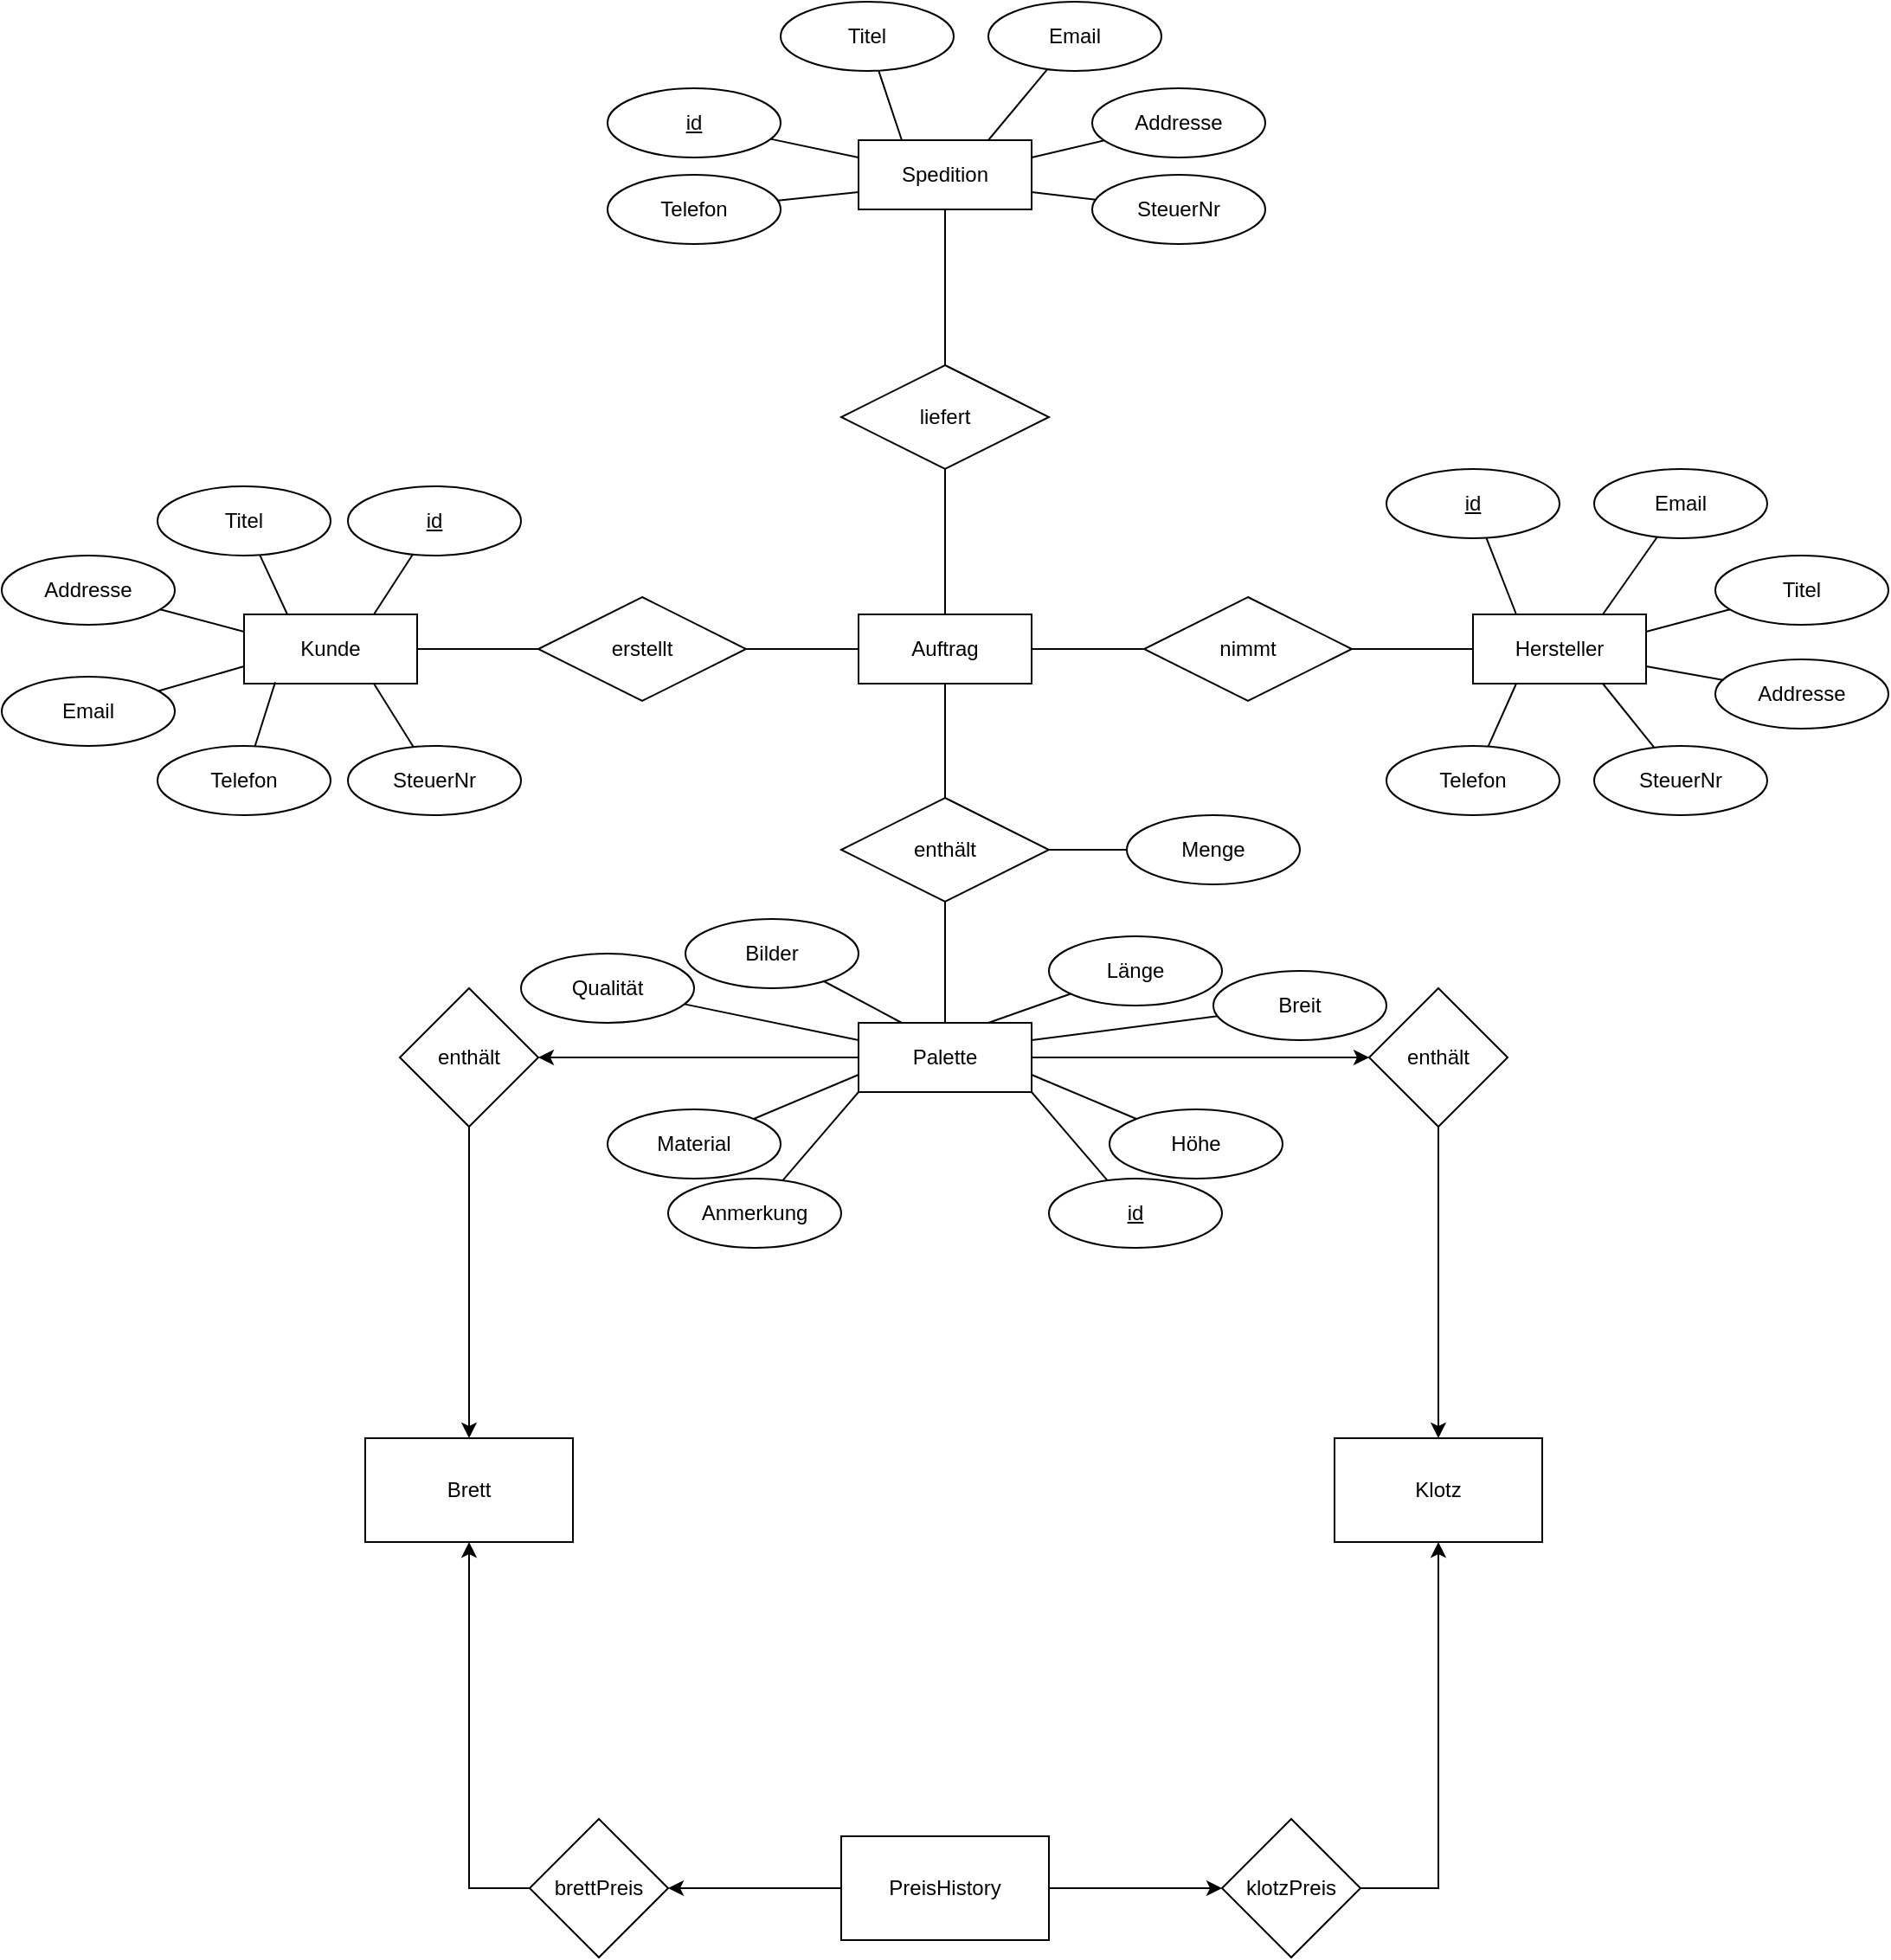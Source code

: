 <mxfile version="24.7.17" pages="2">
  <diagram name="Seite-1" id="vr6WXb1fx616dQRccL0z">
    <mxGraphModel dx="2074" dy="1080" grid="1" gridSize="10" guides="1" tooltips="1" connect="1" arrows="1" fold="1" page="1" pageScale="1" pageWidth="1169" pageHeight="827" math="0" shadow="0">
      <root>
        <mxCell id="0" />
        <mxCell id="1" parent="0" />
        <mxCell id="waSsgmXfsIKcbFZ41w7--56" value="" style="edgeStyle=orthogonalEdgeStyle;rounded=0;orthogonalLoop=1;jettySize=auto;html=1;endArrow=none;endFill=0;" parent="1" source="waSsgmXfsIKcbFZ41w7--1" target="waSsgmXfsIKcbFZ41w7--6" edge="1">
          <mxGeometry relative="1" as="geometry" />
        </mxCell>
        <mxCell id="waSsgmXfsIKcbFZ41w7--1" value="Kunde" style="whiteSpace=wrap;html=1;align=center;" parent="1" vertex="1">
          <mxGeometry x="180" y="394" width="100" height="40" as="geometry" />
        </mxCell>
        <mxCell id="waSsgmXfsIKcbFZ41w7--65" value="" style="edgeStyle=orthogonalEdgeStyle;rounded=0;orthogonalLoop=1;jettySize=auto;html=1;endArrow=none;endFill=0;" parent="1" source="waSsgmXfsIKcbFZ41w7--2" target="waSsgmXfsIKcbFZ41w7--7" edge="1">
          <mxGeometry relative="1" as="geometry" />
        </mxCell>
        <mxCell id="waSsgmXfsIKcbFZ41w7--2" value="Hersteller" style="whiteSpace=wrap;html=1;align=center;" parent="1" vertex="1">
          <mxGeometry x="890" y="394" width="100" height="40" as="geometry" />
        </mxCell>
        <mxCell id="waSsgmXfsIKcbFZ41w7--74" value="" style="edgeStyle=orthogonalEdgeStyle;rounded=0;orthogonalLoop=1;jettySize=auto;html=1;endArrow=none;endFill=0;" parent="1" source="waSsgmXfsIKcbFZ41w7--3" target="waSsgmXfsIKcbFZ41w7--9" edge="1">
          <mxGeometry relative="1" as="geometry" />
        </mxCell>
        <mxCell id="waSsgmXfsIKcbFZ41w7--3" value="Spedition" style="whiteSpace=wrap;html=1;align=center;" parent="1" vertex="1">
          <mxGeometry x="535" y="120" width="100" height="40" as="geometry" />
        </mxCell>
        <mxCell id="waSsgmXfsIKcbFZ41w7--39" value="" style="edgeStyle=orthogonalEdgeStyle;rounded=0;orthogonalLoop=1;jettySize=auto;html=1;endArrow=none;endFill=0;" parent="1" source="waSsgmXfsIKcbFZ41w7--4" target="waSsgmXfsIKcbFZ41w7--8" edge="1">
          <mxGeometry relative="1" as="geometry" />
        </mxCell>
        <mxCell id="waSsgmXfsIKcbFZ41w7--4" value="Auftrag" style="whiteSpace=wrap;html=1;align=center;" parent="1" vertex="1">
          <mxGeometry x="535" y="394" width="100" height="40" as="geometry" />
        </mxCell>
        <mxCell id="lAIyItYc3jABkiJTPQ82-17" style="edgeStyle=orthogonalEdgeStyle;rounded=0;orthogonalLoop=1;jettySize=auto;html=1;" edge="1" parent="1" source="waSsgmXfsIKcbFZ41w7--5" target="lAIyItYc3jABkiJTPQ82-18">
          <mxGeometry relative="1" as="geometry">
            <mxPoint x="920" y="650" as="targetPoint" />
          </mxGeometry>
        </mxCell>
        <mxCell id="lAIyItYc3jABkiJTPQ82-21" style="edgeStyle=orthogonalEdgeStyle;rounded=0;orthogonalLoop=1;jettySize=auto;html=1;" edge="1" parent="1" source="waSsgmXfsIKcbFZ41w7--5" target="lAIyItYc3jABkiJTPQ82-20">
          <mxGeometry relative="1" as="geometry" />
        </mxCell>
        <mxCell id="waSsgmXfsIKcbFZ41w7--5" value="Palette" style="whiteSpace=wrap;html=1;align=center;" parent="1" vertex="1">
          <mxGeometry x="535" y="630" width="100" height="40" as="geometry" />
        </mxCell>
        <mxCell id="waSsgmXfsIKcbFZ41w7--57" value="" style="edgeStyle=orthogonalEdgeStyle;rounded=0;orthogonalLoop=1;jettySize=auto;html=1;endArrow=none;endFill=0;" parent="1" source="waSsgmXfsIKcbFZ41w7--6" target="waSsgmXfsIKcbFZ41w7--4" edge="1">
          <mxGeometry relative="1" as="geometry" />
        </mxCell>
        <mxCell id="waSsgmXfsIKcbFZ41w7--6" value="erstellt" style="shape=rhombus;perimeter=rhombusPerimeter;whiteSpace=wrap;html=1;align=center;" parent="1" vertex="1">
          <mxGeometry x="350" y="384" width="120" height="60" as="geometry" />
        </mxCell>
        <mxCell id="waSsgmXfsIKcbFZ41w7--66" value="" style="edgeStyle=orthogonalEdgeStyle;rounded=0;orthogonalLoop=1;jettySize=auto;html=1;endArrow=none;endFill=0;" parent="1" source="waSsgmXfsIKcbFZ41w7--7" target="waSsgmXfsIKcbFZ41w7--4" edge="1">
          <mxGeometry relative="1" as="geometry" />
        </mxCell>
        <mxCell id="waSsgmXfsIKcbFZ41w7--7" value="nimmt" style="shape=rhombus;perimeter=rhombusPerimeter;whiteSpace=wrap;html=1;align=center;" parent="1" vertex="1">
          <mxGeometry x="700" y="384" width="120" height="60" as="geometry" />
        </mxCell>
        <mxCell id="waSsgmXfsIKcbFZ41w7--40" value="" style="edgeStyle=orthogonalEdgeStyle;rounded=0;orthogonalLoop=1;jettySize=auto;html=1;endArrow=none;endFill=0;" parent="1" source="waSsgmXfsIKcbFZ41w7--8" target="waSsgmXfsIKcbFZ41w7--5" edge="1">
          <mxGeometry relative="1" as="geometry" />
        </mxCell>
        <mxCell id="waSsgmXfsIKcbFZ41w7--8" value="enthält" style="shape=rhombus;perimeter=rhombusPerimeter;whiteSpace=wrap;html=1;align=center;" parent="1" vertex="1">
          <mxGeometry x="525" y="500" width="120" height="60" as="geometry" />
        </mxCell>
        <mxCell id="waSsgmXfsIKcbFZ41w7--75" value="" style="edgeStyle=orthogonalEdgeStyle;rounded=0;orthogonalLoop=1;jettySize=auto;html=1;endArrow=none;endFill=0;" parent="1" source="waSsgmXfsIKcbFZ41w7--9" target="waSsgmXfsIKcbFZ41w7--4" edge="1">
          <mxGeometry relative="1" as="geometry" />
        </mxCell>
        <mxCell id="waSsgmXfsIKcbFZ41w7--9" value="liefert" style="shape=rhombus;perimeter=rhombusPerimeter;whiteSpace=wrap;html=1;align=center;" parent="1" vertex="1">
          <mxGeometry x="525" y="250" width="120" height="60" as="geometry" />
        </mxCell>
        <mxCell id="waSsgmXfsIKcbFZ41w7--54" style="rounded=0;orthogonalLoop=1;jettySize=auto;html=1;entryX=0.75;entryY=0;entryDx=0;entryDy=0;endArrow=none;endFill=0;" parent="1" source="waSsgmXfsIKcbFZ41w7--12" target="waSsgmXfsIKcbFZ41w7--1" edge="1">
          <mxGeometry relative="1" as="geometry" />
        </mxCell>
        <mxCell id="waSsgmXfsIKcbFZ41w7--12" value="id" style="ellipse;whiteSpace=wrap;html=1;align=center;fontStyle=4;" parent="1" vertex="1">
          <mxGeometry x="240" y="320" width="100" height="40" as="geometry" />
        </mxCell>
        <mxCell id="waSsgmXfsIKcbFZ41w7--55" style="rounded=0;orthogonalLoop=1;jettySize=auto;html=1;entryX=0.25;entryY=0;entryDx=0;entryDy=0;endArrow=none;endFill=0;" parent="1" source="waSsgmXfsIKcbFZ41w7--13" target="waSsgmXfsIKcbFZ41w7--1" edge="1">
          <mxGeometry relative="1" as="geometry" />
        </mxCell>
        <mxCell id="waSsgmXfsIKcbFZ41w7--13" value="Titel" style="ellipse;whiteSpace=wrap;html=1;align=center;" parent="1" vertex="1">
          <mxGeometry x="130" y="320" width="100" height="40" as="geometry" />
        </mxCell>
        <mxCell id="waSsgmXfsIKcbFZ41w7--50" style="rounded=0;orthogonalLoop=1;jettySize=auto;html=1;entryX=0;entryY=0.25;entryDx=0;entryDy=0;endArrow=none;endFill=0;" parent="1" source="waSsgmXfsIKcbFZ41w7--14" target="waSsgmXfsIKcbFZ41w7--1" edge="1">
          <mxGeometry relative="1" as="geometry" />
        </mxCell>
        <mxCell id="waSsgmXfsIKcbFZ41w7--14" value="Addresse" style="ellipse;whiteSpace=wrap;html=1;align=center;" parent="1" vertex="1">
          <mxGeometry x="40" y="360" width="100" height="40" as="geometry" />
        </mxCell>
        <mxCell id="waSsgmXfsIKcbFZ41w7--51" style="rounded=0;orthogonalLoop=1;jettySize=auto;html=1;entryX=0;entryY=0.75;entryDx=0;entryDy=0;endArrow=none;endFill=0;" parent="1" source="waSsgmXfsIKcbFZ41w7--15" target="waSsgmXfsIKcbFZ41w7--1" edge="1">
          <mxGeometry relative="1" as="geometry" />
        </mxCell>
        <mxCell id="waSsgmXfsIKcbFZ41w7--15" value="Email" style="ellipse;whiteSpace=wrap;html=1;align=center;" parent="1" vertex="1">
          <mxGeometry x="40" y="430" width="100" height="40" as="geometry" />
        </mxCell>
        <mxCell id="waSsgmXfsIKcbFZ41w7--16" value="Telefon" style="ellipse;whiteSpace=wrap;html=1;align=center;" parent="1" vertex="1">
          <mxGeometry x="130" y="470" width="100" height="40" as="geometry" />
        </mxCell>
        <mxCell id="waSsgmXfsIKcbFZ41w7--53" style="rounded=0;orthogonalLoop=1;jettySize=auto;html=1;entryX=0.75;entryY=1;entryDx=0;entryDy=0;endArrow=none;endFill=0;" parent="1" source="waSsgmXfsIKcbFZ41w7--17" target="waSsgmXfsIKcbFZ41w7--1" edge="1">
          <mxGeometry relative="1" as="geometry" />
        </mxCell>
        <mxCell id="waSsgmXfsIKcbFZ41w7--17" value="SteuerNr" style="ellipse;whiteSpace=wrap;html=1;align=center;" parent="1" vertex="1">
          <mxGeometry x="240" y="470" width="100" height="40" as="geometry" />
        </mxCell>
        <mxCell id="waSsgmXfsIKcbFZ41w7--68" style="rounded=0;orthogonalLoop=1;jettySize=auto;html=1;entryX=0;entryY=0.25;entryDx=0;entryDy=0;endArrow=none;endFill=0;" parent="1" source="waSsgmXfsIKcbFZ41w7--18" target="waSsgmXfsIKcbFZ41w7--3" edge="1">
          <mxGeometry relative="1" as="geometry" />
        </mxCell>
        <mxCell id="waSsgmXfsIKcbFZ41w7--18" value="id" style="ellipse;whiteSpace=wrap;html=1;align=center;fontStyle=4;" parent="1" vertex="1">
          <mxGeometry x="390" y="90" width="100" height="40" as="geometry" />
        </mxCell>
        <mxCell id="waSsgmXfsIKcbFZ41w7--73" style="rounded=0;orthogonalLoop=1;jettySize=auto;html=1;entryX=0.25;entryY=0;entryDx=0;entryDy=0;endArrow=none;endFill=0;" parent="1" source="waSsgmXfsIKcbFZ41w7--19" target="waSsgmXfsIKcbFZ41w7--3" edge="1">
          <mxGeometry relative="1" as="geometry" />
        </mxCell>
        <mxCell id="waSsgmXfsIKcbFZ41w7--19" value="Titel" style="ellipse;whiteSpace=wrap;html=1;align=center;" parent="1" vertex="1">
          <mxGeometry x="490" y="40" width="100" height="40" as="geometry" />
        </mxCell>
        <mxCell id="waSsgmXfsIKcbFZ41w7--71" style="rounded=0;orthogonalLoop=1;jettySize=auto;html=1;entryX=1;entryY=0.25;entryDx=0;entryDy=0;endArrow=none;endFill=0;" parent="1" source="waSsgmXfsIKcbFZ41w7--20" target="waSsgmXfsIKcbFZ41w7--3" edge="1">
          <mxGeometry relative="1" as="geometry" />
        </mxCell>
        <mxCell id="waSsgmXfsIKcbFZ41w7--20" value="Addresse" style="ellipse;whiteSpace=wrap;html=1;align=center;" parent="1" vertex="1">
          <mxGeometry x="670" y="90" width="100" height="40" as="geometry" />
        </mxCell>
        <mxCell id="waSsgmXfsIKcbFZ41w7--72" style="rounded=0;orthogonalLoop=1;jettySize=auto;html=1;entryX=0.75;entryY=0;entryDx=0;entryDy=0;endArrow=none;endFill=0;" parent="1" source="waSsgmXfsIKcbFZ41w7--21" target="waSsgmXfsIKcbFZ41w7--3" edge="1">
          <mxGeometry relative="1" as="geometry" />
        </mxCell>
        <mxCell id="waSsgmXfsIKcbFZ41w7--21" value="Email" style="ellipse;whiteSpace=wrap;html=1;align=center;" parent="1" vertex="1">
          <mxGeometry x="610" y="40" width="100" height="40" as="geometry" />
        </mxCell>
        <mxCell id="waSsgmXfsIKcbFZ41w7--69" style="rounded=0;orthogonalLoop=1;jettySize=auto;html=1;entryX=0;entryY=0.75;entryDx=0;entryDy=0;endArrow=none;endFill=0;" parent="1" source="waSsgmXfsIKcbFZ41w7--22" target="waSsgmXfsIKcbFZ41w7--3" edge="1">
          <mxGeometry relative="1" as="geometry" />
        </mxCell>
        <mxCell id="waSsgmXfsIKcbFZ41w7--22" value="Telefon" style="ellipse;whiteSpace=wrap;html=1;align=center;" parent="1" vertex="1">
          <mxGeometry x="390" y="140" width="100" height="40" as="geometry" />
        </mxCell>
        <mxCell id="waSsgmXfsIKcbFZ41w7--70" style="rounded=0;orthogonalLoop=1;jettySize=auto;html=1;entryX=1;entryY=0.75;entryDx=0;entryDy=0;endArrow=none;endFill=0;" parent="1" source="waSsgmXfsIKcbFZ41w7--23" target="waSsgmXfsIKcbFZ41w7--3" edge="1">
          <mxGeometry relative="1" as="geometry" />
        </mxCell>
        <mxCell id="waSsgmXfsIKcbFZ41w7--23" value="SteuerNr" style="ellipse;whiteSpace=wrap;html=1;align=center;" parent="1" vertex="1">
          <mxGeometry x="670" y="140" width="100" height="40" as="geometry" />
        </mxCell>
        <mxCell id="waSsgmXfsIKcbFZ41w7--58" style="rounded=0;orthogonalLoop=1;jettySize=auto;html=1;entryX=0.25;entryY=0;entryDx=0;entryDy=0;endArrow=none;endFill=0;" parent="1" source="waSsgmXfsIKcbFZ41w7--24" target="waSsgmXfsIKcbFZ41w7--2" edge="1">
          <mxGeometry relative="1" as="geometry" />
        </mxCell>
        <mxCell id="waSsgmXfsIKcbFZ41w7--24" value="id" style="ellipse;whiteSpace=wrap;html=1;align=center;fontStyle=4;" parent="1" vertex="1">
          <mxGeometry x="840" y="310" width="100" height="40" as="geometry" />
        </mxCell>
        <mxCell id="waSsgmXfsIKcbFZ41w7--60" style="rounded=0;orthogonalLoop=1;jettySize=auto;html=1;entryX=1;entryY=0.25;entryDx=0;entryDy=0;endArrow=none;endFill=0;" parent="1" source="waSsgmXfsIKcbFZ41w7--25" target="waSsgmXfsIKcbFZ41w7--2" edge="1">
          <mxGeometry relative="1" as="geometry" />
        </mxCell>
        <mxCell id="waSsgmXfsIKcbFZ41w7--25" value="Titel" style="ellipse;whiteSpace=wrap;html=1;align=center;" parent="1" vertex="1">
          <mxGeometry x="1030" y="360" width="100" height="40" as="geometry" />
        </mxCell>
        <mxCell id="waSsgmXfsIKcbFZ41w7--62" style="rounded=0;orthogonalLoop=1;jettySize=auto;html=1;entryX=1;entryY=0.75;entryDx=0;entryDy=0;endArrow=none;endFill=0;" parent="1" source="waSsgmXfsIKcbFZ41w7--26" target="waSsgmXfsIKcbFZ41w7--2" edge="1">
          <mxGeometry relative="1" as="geometry" />
        </mxCell>
        <mxCell id="waSsgmXfsIKcbFZ41w7--26" value="Addresse" style="ellipse;whiteSpace=wrap;html=1;align=center;" parent="1" vertex="1">
          <mxGeometry x="1030" y="420" width="100" height="40" as="geometry" />
        </mxCell>
        <mxCell id="waSsgmXfsIKcbFZ41w7--59" style="rounded=0;orthogonalLoop=1;jettySize=auto;html=1;entryX=0.75;entryY=0;entryDx=0;entryDy=0;endArrow=none;endFill=0;" parent="1" source="waSsgmXfsIKcbFZ41w7--27" target="waSsgmXfsIKcbFZ41w7--2" edge="1">
          <mxGeometry relative="1" as="geometry" />
        </mxCell>
        <mxCell id="waSsgmXfsIKcbFZ41w7--27" value="Email" style="ellipse;whiteSpace=wrap;html=1;align=center;" parent="1" vertex="1">
          <mxGeometry x="960" y="310" width="100" height="40" as="geometry" />
        </mxCell>
        <mxCell id="waSsgmXfsIKcbFZ41w7--64" style="rounded=0;orthogonalLoop=1;jettySize=auto;html=1;entryX=0.25;entryY=1;entryDx=0;entryDy=0;endArrow=none;endFill=0;" parent="1" source="waSsgmXfsIKcbFZ41w7--28" target="waSsgmXfsIKcbFZ41w7--2" edge="1">
          <mxGeometry relative="1" as="geometry" />
        </mxCell>
        <mxCell id="waSsgmXfsIKcbFZ41w7--28" value="Telefon" style="ellipse;whiteSpace=wrap;html=1;align=center;" parent="1" vertex="1">
          <mxGeometry x="840" y="470" width="100" height="40" as="geometry" />
        </mxCell>
        <mxCell id="waSsgmXfsIKcbFZ41w7--63" style="rounded=0;orthogonalLoop=1;jettySize=auto;html=1;entryX=0.75;entryY=1;entryDx=0;entryDy=0;endArrow=none;endFill=0;" parent="1" source="waSsgmXfsIKcbFZ41w7--29" target="waSsgmXfsIKcbFZ41w7--2" edge="1">
          <mxGeometry relative="1" as="geometry" />
        </mxCell>
        <mxCell id="waSsgmXfsIKcbFZ41w7--29" value="SteuerNr" style="ellipse;whiteSpace=wrap;html=1;align=center;" parent="1" vertex="1">
          <mxGeometry x="960" y="470" width="100" height="40" as="geometry" />
        </mxCell>
        <mxCell id="waSsgmXfsIKcbFZ41w7--46" style="rounded=0;orthogonalLoop=1;jettySize=auto;html=1;entryX=1;entryY=1;entryDx=0;entryDy=0;endArrow=none;endFill=0;" parent="1" source="waSsgmXfsIKcbFZ41w7--30" target="waSsgmXfsIKcbFZ41w7--5" edge="1">
          <mxGeometry relative="1" as="geometry" />
        </mxCell>
        <mxCell id="waSsgmXfsIKcbFZ41w7--30" value="id" style="ellipse;whiteSpace=wrap;html=1;align=center;fontStyle=4;" parent="1" vertex="1">
          <mxGeometry x="645" y="720" width="100" height="40" as="geometry" />
        </mxCell>
        <mxCell id="waSsgmXfsIKcbFZ41w7--47" style="rounded=0;orthogonalLoop=1;jettySize=auto;html=1;entryX=0.75;entryY=0;entryDx=0;entryDy=0;endArrow=none;endFill=0;" parent="1" source="waSsgmXfsIKcbFZ41w7--31" target="waSsgmXfsIKcbFZ41w7--5" edge="1">
          <mxGeometry relative="1" as="geometry" />
        </mxCell>
        <mxCell id="waSsgmXfsIKcbFZ41w7--31" value="Länge" style="ellipse;whiteSpace=wrap;html=1;align=center;" parent="1" vertex="1">
          <mxGeometry x="645" y="580" width="100" height="40" as="geometry" />
        </mxCell>
        <mxCell id="waSsgmXfsIKcbFZ41w7--49" style="rounded=0;orthogonalLoop=1;jettySize=auto;html=1;entryX=1;entryY=0.75;entryDx=0;entryDy=0;endArrow=none;endFill=0;" parent="1" source="waSsgmXfsIKcbFZ41w7--32" target="waSsgmXfsIKcbFZ41w7--5" edge="1">
          <mxGeometry relative="1" as="geometry" />
        </mxCell>
        <mxCell id="waSsgmXfsIKcbFZ41w7--32" value="Höhe" style="ellipse;whiteSpace=wrap;html=1;align=center;" parent="1" vertex="1">
          <mxGeometry x="680" y="680" width="100" height="40" as="geometry" />
        </mxCell>
        <mxCell id="waSsgmXfsIKcbFZ41w7--48" style="rounded=0;orthogonalLoop=1;jettySize=auto;html=1;entryX=1;entryY=0.25;entryDx=0;entryDy=0;endArrow=none;endFill=0;" parent="1" source="waSsgmXfsIKcbFZ41w7--33" target="waSsgmXfsIKcbFZ41w7--5" edge="1">
          <mxGeometry relative="1" as="geometry" />
        </mxCell>
        <mxCell id="waSsgmXfsIKcbFZ41w7--33" value="Breit" style="ellipse;whiteSpace=wrap;html=1;align=center;" parent="1" vertex="1">
          <mxGeometry x="740" y="600" width="100" height="40" as="geometry" />
        </mxCell>
        <mxCell id="waSsgmXfsIKcbFZ41w7--42" value="" style="rounded=0;orthogonalLoop=1;jettySize=auto;html=1;endArrow=none;endFill=0;entryX=0;entryY=0.25;entryDx=0;entryDy=0;" parent="1" source="waSsgmXfsIKcbFZ41w7--34" target="waSsgmXfsIKcbFZ41w7--5" edge="1">
          <mxGeometry relative="1" as="geometry" />
        </mxCell>
        <mxCell id="waSsgmXfsIKcbFZ41w7--34" value="Qualität" style="ellipse;whiteSpace=wrap;html=1;align=center;" parent="1" vertex="1">
          <mxGeometry x="340" y="590" width="100" height="40" as="geometry" />
        </mxCell>
        <mxCell id="waSsgmXfsIKcbFZ41w7--44" style="rounded=0;orthogonalLoop=1;jettySize=auto;html=1;entryX=0;entryY=0.75;entryDx=0;entryDy=0;endArrow=none;endFill=0;" parent="1" source="waSsgmXfsIKcbFZ41w7--35" target="waSsgmXfsIKcbFZ41w7--5" edge="1">
          <mxGeometry relative="1" as="geometry" />
        </mxCell>
        <mxCell id="waSsgmXfsIKcbFZ41w7--35" value="Material" style="ellipse;whiteSpace=wrap;html=1;align=center;" parent="1" vertex="1">
          <mxGeometry x="390" y="680" width="100" height="40" as="geometry" />
        </mxCell>
        <mxCell id="waSsgmXfsIKcbFZ41w7--41" style="rounded=0;orthogonalLoop=1;jettySize=auto;html=1;entryX=0.25;entryY=0;entryDx=0;entryDy=0;endArrow=none;endFill=0;" parent="1" source="waSsgmXfsIKcbFZ41w7--36" target="waSsgmXfsIKcbFZ41w7--5" edge="1">
          <mxGeometry relative="1" as="geometry" />
        </mxCell>
        <mxCell id="waSsgmXfsIKcbFZ41w7--36" value="Bilder" style="ellipse;whiteSpace=wrap;html=1;align=center;" parent="1" vertex="1">
          <mxGeometry x="435" y="570" width="100" height="40" as="geometry" />
        </mxCell>
        <mxCell id="waSsgmXfsIKcbFZ41w7--45" style="rounded=0;orthogonalLoop=1;jettySize=auto;html=1;entryX=0;entryY=1;entryDx=0;entryDy=0;endArrow=none;endFill=0;" parent="1" source="waSsgmXfsIKcbFZ41w7--37" target="waSsgmXfsIKcbFZ41w7--5" edge="1">
          <mxGeometry relative="1" as="geometry" />
        </mxCell>
        <mxCell id="waSsgmXfsIKcbFZ41w7--37" value="Anmerkung" style="ellipse;whiteSpace=wrap;html=1;align=center;" parent="1" vertex="1">
          <mxGeometry x="425" y="720" width="100" height="40" as="geometry" />
        </mxCell>
        <mxCell id="waSsgmXfsIKcbFZ41w7--67" value="" style="edgeStyle=orthogonalEdgeStyle;rounded=0;orthogonalLoop=1;jettySize=auto;html=1;endArrow=none;endFill=0;" parent="1" source="waSsgmXfsIKcbFZ41w7--38" target="waSsgmXfsIKcbFZ41w7--8" edge="1">
          <mxGeometry relative="1" as="geometry" />
        </mxCell>
        <mxCell id="waSsgmXfsIKcbFZ41w7--38" value="Menge" style="ellipse;whiteSpace=wrap;html=1;align=center;" parent="1" vertex="1">
          <mxGeometry x="690" y="510" width="100" height="40" as="geometry" />
        </mxCell>
        <mxCell id="waSsgmXfsIKcbFZ41w7--43" style="edgeStyle=orthogonalEdgeStyle;rounded=0;orthogonalLoop=1;jettySize=auto;html=1;exitX=0.5;exitY=1;exitDx=0;exitDy=0;" parent="1" source="waSsgmXfsIKcbFZ41w7--35" target="waSsgmXfsIKcbFZ41w7--35" edge="1">
          <mxGeometry relative="1" as="geometry" />
        </mxCell>
        <mxCell id="waSsgmXfsIKcbFZ41w7--52" style="rounded=0;orthogonalLoop=1;jettySize=auto;html=1;entryX=0.18;entryY=0.98;entryDx=0;entryDy=0;entryPerimeter=0;endArrow=none;endFill=0;" parent="1" source="waSsgmXfsIKcbFZ41w7--16" target="waSsgmXfsIKcbFZ41w7--1" edge="1">
          <mxGeometry relative="1" as="geometry" />
        </mxCell>
        <mxCell id="lAIyItYc3jABkiJTPQ82-1" value="Brett" style="rounded=0;whiteSpace=wrap;html=1;" vertex="1" parent="1">
          <mxGeometry x="250" y="870" width="120" height="60" as="geometry" />
        </mxCell>
        <mxCell id="lAIyItYc3jABkiJTPQ82-2" value="Klotz" style="rounded=0;whiteSpace=wrap;html=1;" vertex="1" parent="1">
          <mxGeometry x="810" y="870" width="120" height="60" as="geometry" />
        </mxCell>
        <mxCell id="lAIyItYc3jABkiJTPQ82-9" value="" style="edgeStyle=orthogonalEdgeStyle;rounded=0;orthogonalLoop=1;jettySize=auto;html=1;" edge="1" parent="1" source="lAIyItYc3jABkiJTPQ82-3" target="lAIyItYc3jABkiJTPQ82-8">
          <mxGeometry relative="1" as="geometry" />
        </mxCell>
        <mxCell id="lAIyItYc3jABkiJTPQ82-11" value="" style="edgeStyle=orthogonalEdgeStyle;rounded=0;orthogonalLoop=1;jettySize=auto;html=1;" edge="1" parent="1" source="lAIyItYc3jABkiJTPQ82-3" target="lAIyItYc3jABkiJTPQ82-10">
          <mxGeometry relative="1" as="geometry" />
        </mxCell>
        <mxCell id="lAIyItYc3jABkiJTPQ82-3" value="PreisHistory" style="rounded=0;whiteSpace=wrap;html=1;" vertex="1" parent="1">
          <mxGeometry x="525" y="1100" width="120" height="60" as="geometry" />
        </mxCell>
        <mxCell id="lAIyItYc3jABkiJTPQ82-12" style="edgeStyle=orthogonalEdgeStyle;rounded=0;orthogonalLoop=1;jettySize=auto;html=1;entryX=0.5;entryY=1;entryDx=0;entryDy=0;" edge="1" parent="1" source="lAIyItYc3jABkiJTPQ82-8" target="lAIyItYc3jABkiJTPQ82-2">
          <mxGeometry relative="1" as="geometry">
            <Array as="points">
              <mxPoint x="870" y="1130" />
            </Array>
          </mxGeometry>
        </mxCell>
        <mxCell id="lAIyItYc3jABkiJTPQ82-8" value="klotzPreis" style="rhombus;whiteSpace=wrap;html=1;rounded=0;" vertex="1" parent="1">
          <mxGeometry x="745" y="1090" width="80" height="80" as="geometry" />
        </mxCell>
        <mxCell id="lAIyItYc3jABkiJTPQ82-13" style="edgeStyle=orthogonalEdgeStyle;rounded=0;orthogonalLoop=1;jettySize=auto;html=1;" edge="1" parent="1" source="lAIyItYc3jABkiJTPQ82-10" target="lAIyItYc3jABkiJTPQ82-1">
          <mxGeometry relative="1" as="geometry">
            <Array as="points">
              <mxPoint x="310" y="1130" />
            </Array>
          </mxGeometry>
        </mxCell>
        <mxCell id="lAIyItYc3jABkiJTPQ82-10" value="brettPreis" style="rhombus;whiteSpace=wrap;html=1;rounded=0;" vertex="1" parent="1">
          <mxGeometry x="345" y="1090" width="80" height="80" as="geometry" />
        </mxCell>
        <mxCell id="lAIyItYc3jABkiJTPQ82-19" style="edgeStyle=orthogonalEdgeStyle;rounded=0;orthogonalLoop=1;jettySize=auto;html=1;" edge="1" parent="1" source="lAIyItYc3jABkiJTPQ82-18" target="lAIyItYc3jABkiJTPQ82-2">
          <mxGeometry relative="1" as="geometry" />
        </mxCell>
        <mxCell id="lAIyItYc3jABkiJTPQ82-18" value="enthält" style="rhombus;whiteSpace=wrap;html=1;" vertex="1" parent="1">
          <mxGeometry x="830" y="610" width="80" height="80" as="geometry" />
        </mxCell>
        <mxCell id="lAIyItYc3jABkiJTPQ82-22" style="edgeStyle=orthogonalEdgeStyle;rounded=0;orthogonalLoop=1;jettySize=auto;html=1;entryX=0.5;entryY=0;entryDx=0;entryDy=0;" edge="1" parent="1" source="lAIyItYc3jABkiJTPQ82-20" target="lAIyItYc3jABkiJTPQ82-1">
          <mxGeometry relative="1" as="geometry" />
        </mxCell>
        <mxCell id="lAIyItYc3jABkiJTPQ82-20" value="enthält" style="rhombus;whiteSpace=wrap;html=1;" vertex="1" parent="1">
          <mxGeometry x="270" y="610" width="80" height="80" as="geometry" />
        </mxCell>
      </root>
    </mxGraphModel>
  </diagram>
  <diagram id="YuYGtPWjaA1R_m7zC5Bp" name="Seite-2">
    <mxGraphModel dx="2066" dy="1143" grid="1" gridSize="10" guides="1" tooltips="1" connect="1" arrows="1" fold="1" page="1" pageScale="1" pageWidth="1169" pageHeight="827" math="0" shadow="0">
      <root>
        <mxCell id="0" />
        <mxCell id="1" parent="0" />
        <mxCell id="EZZoUiOy-_JoQVU4s3yo-37" value="Kunde" style="shape=table;startSize=30;container=1;collapsible=0;childLayout=tableLayout;strokeColor=default;fontSize=16;" parent="1" vertex="1">
          <mxGeometry y="10" width="1160" height="150" as="geometry" />
        </mxCell>
        <mxCell id="EZZoUiOy-_JoQVU4s3yo-38" value="" style="shape=tableRow;horizontal=0;startSize=0;swimlaneHead=0;swimlaneBody=0;strokeColor=inherit;top=0;left=0;bottom=0;right=0;collapsible=0;dropTarget=0;fillColor=none;points=[[0,0.5],[1,0.5]];portConstraint=eastwest;fontSize=16;" parent="EZZoUiOy-_JoQVU4s3yo-37" vertex="1">
          <mxGeometry y="30" width="1160" height="40" as="geometry" />
        </mxCell>
        <mxCell id="EZZoUiOy-_JoQVU4s3yo-39" value="&lt;u&gt;id&lt;/u&gt;" style="shape=partialRectangle;html=1;whiteSpace=wrap;connectable=0;strokeColor=inherit;overflow=hidden;fillColor=none;top=0;left=0;bottom=0;right=0;pointerEvents=1;fontSize=16;" parent="EZZoUiOy-_JoQVU4s3yo-38" vertex="1">
          <mxGeometry width="50" height="40" as="geometry">
            <mxRectangle width="50" height="40" as="alternateBounds" />
          </mxGeometry>
        </mxCell>
        <mxCell id="EZZoUiOy-_JoQVU4s3yo-40" value="Titel" style="shape=partialRectangle;html=1;whiteSpace=wrap;connectable=0;strokeColor=inherit;overflow=hidden;fillColor=none;top=0;left=0;bottom=0;right=0;pointerEvents=1;fontSize=16;" parent="EZZoUiOy-_JoQVU4s3yo-38" vertex="1">
          <mxGeometry x="50" width="200" height="40" as="geometry">
            <mxRectangle width="200" height="40" as="alternateBounds" />
          </mxGeometry>
        </mxCell>
        <mxCell id="EZZoUiOy-_JoQVU4s3yo-41" value="Addresse" style="shape=partialRectangle;html=1;whiteSpace=wrap;connectable=0;strokeColor=inherit;overflow=hidden;fillColor=none;top=0;left=0;bottom=0;right=0;pointerEvents=1;fontSize=16;" parent="EZZoUiOy-_JoQVU4s3yo-38" vertex="1">
          <mxGeometry x="250" width="380" height="40" as="geometry">
            <mxRectangle width="380" height="40" as="alternateBounds" />
          </mxGeometry>
        </mxCell>
        <mxCell id="WeRyHQcnqjD8ImC_E_x--1" value="Telefon" style="shape=partialRectangle;html=1;whiteSpace=wrap;connectable=0;strokeColor=inherit;overflow=hidden;fillColor=none;top=0;left=0;bottom=0;right=0;pointerEvents=1;fontSize=16;" parent="EZZoUiOy-_JoQVU4s3yo-38" vertex="1">
          <mxGeometry x="630" width="130" height="40" as="geometry">
            <mxRectangle width="130" height="40" as="alternateBounds" />
          </mxGeometry>
        </mxCell>
        <mxCell id="WeRyHQcnqjD8ImC_E_x--4" value="UmstNr." style="shape=partialRectangle;html=1;whiteSpace=wrap;connectable=0;strokeColor=inherit;overflow=hidden;fillColor=none;top=0;left=0;bottom=0;right=0;pointerEvents=1;fontSize=16;" parent="EZZoUiOy-_JoQVU4s3yo-38" vertex="1">
          <mxGeometry x="760" width="120" height="40" as="geometry">
            <mxRectangle width="120" height="40" as="alternateBounds" />
          </mxGeometry>
        </mxCell>
        <mxCell id="WeRyHQcnqjD8ImC_E_x--7" value="Email" style="shape=partialRectangle;html=1;whiteSpace=wrap;connectable=0;strokeColor=inherit;overflow=hidden;fillColor=none;top=0;left=0;bottom=0;right=0;pointerEvents=1;fontSize=16;" parent="EZZoUiOy-_JoQVU4s3yo-38" vertex="1">
          <mxGeometry x="880" width="280" height="40" as="geometry">
            <mxRectangle width="280" height="40" as="alternateBounds" />
          </mxGeometry>
        </mxCell>
        <mxCell id="EZZoUiOy-_JoQVU4s3yo-42" value="" style="shape=tableRow;horizontal=0;startSize=0;swimlaneHead=0;swimlaneBody=0;strokeColor=inherit;top=0;left=0;bottom=0;right=0;collapsible=0;dropTarget=0;fillColor=none;points=[[0,0.5],[1,0.5]];portConstraint=eastwest;fontSize=16;" parent="EZZoUiOy-_JoQVU4s3yo-37" vertex="1">
          <mxGeometry y="70" width="1160" height="40" as="geometry" />
        </mxCell>
        <mxCell id="EZZoUiOy-_JoQVU4s3yo-43" value="1" style="shape=partialRectangle;html=1;whiteSpace=wrap;connectable=0;strokeColor=inherit;overflow=hidden;fillColor=none;top=0;left=0;bottom=0;right=0;pointerEvents=1;fontSize=16;" parent="EZZoUiOy-_JoQVU4s3yo-42" vertex="1">
          <mxGeometry width="50" height="40" as="geometry">
            <mxRectangle width="50" height="40" as="alternateBounds" />
          </mxGeometry>
        </mxCell>
        <mxCell id="EZZoUiOy-_JoQVU4s3yo-44" value="Möbelhaus Meier GmbH" style="shape=partialRectangle;html=1;whiteSpace=wrap;connectable=0;strokeColor=inherit;overflow=hidden;fillColor=none;top=0;left=0;bottom=0;right=0;pointerEvents=1;fontSize=16;" parent="EZZoUiOy-_JoQVU4s3yo-42" vertex="1">
          <mxGeometry x="50" width="200" height="40" as="geometry">
            <mxRectangle width="200" height="40" as="alternateBounds" />
          </mxGeometry>
        </mxCell>
        <mxCell id="EZZoUiOy-_JoQVU4s3yo-45" value="Berliner Straße 45, 10117 Berlin, Deutschland" style="shape=partialRectangle;html=1;whiteSpace=wrap;connectable=0;strokeColor=inherit;overflow=hidden;fillColor=none;top=0;left=0;bottom=0;right=0;pointerEvents=1;fontSize=16;" parent="EZZoUiOy-_JoQVU4s3yo-42" vertex="1">
          <mxGeometry x="250" width="380" height="40" as="geometry">
            <mxRectangle width="380" height="40" as="alternateBounds" />
          </mxGeometry>
        </mxCell>
        <mxCell id="WeRyHQcnqjD8ImC_E_x--2" value="+49 30 1234567" style="shape=partialRectangle;html=1;whiteSpace=wrap;connectable=0;strokeColor=inherit;overflow=hidden;fillColor=none;top=0;left=0;bottom=0;right=0;pointerEvents=1;fontSize=16;" parent="EZZoUiOy-_JoQVU4s3yo-42" vertex="1">
          <mxGeometry x="630" width="130" height="40" as="geometry">
            <mxRectangle width="130" height="40" as="alternateBounds" />
          </mxGeometry>
        </mxCell>
        <mxCell id="WeRyHQcnqjD8ImC_E_x--5" value="DE123456789" style="shape=partialRectangle;html=1;whiteSpace=wrap;connectable=0;strokeColor=inherit;overflow=hidden;fillColor=none;top=0;left=0;bottom=0;right=0;pointerEvents=1;fontSize=16;" parent="EZZoUiOy-_JoQVU4s3yo-42" vertex="1">
          <mxGeometry x="760" width="120" height="40" as="geometry">
            <mxRectangle width="120" height="40" as="alternateBounds" />
          </mxGeometry>
        </mxCell>
        <mxCell id="WeRyHQcnqjD8ImC_E_x--8" value="info@moebelhaus-meier.de" style="shape=partialRectangle;html=1;whiteSpace=wrap;connectable=0;strokeColor=inherit;overflow=hidden;fillColor=none;top=0;left=0;bottom=0;right=0;pointerEvents=1;fontSize=16;" parent="EZZoUiOy-_JoQVU4s3yo-42" vertex="1">
          <mxGeometry x="880" width="280" height="40" as="geometry">
            <mxRectangle width="280" height="40" as="alternateBounds" />
          </mxGeometry>
        </mxCell>
        <mxCell id="EZZoUiOy-_JoQVU4s3yo-46" value="" style="shape=tableRow;horizontal=0;startSize=0;swimlaneHead=0;swimlaneBody=0;strokeColor=inherit;top=0;left=0;bottom=0;right=0;collapsible=0;dropTarget=0;fillColor=none;points=[[0,0.5],[1,0.5]];portConstraint=eastwest;fontSize=16;" parent="EZZoUiOy-_JoQVU4s3yo-37" vertex="1">
          <mxGeometry y="110" width="1160" height="40" as="geometry" />
        </mxCell>
        <mxCell id="EZZoUiOy-_JoQVU4s3yo-47" value="2" style="shape=partialRectangle;html=1;whiteSpace=wrap;connectable=0;strokeColor=inherit;overflow=hidden;fillColor=none;top=0;left=0;bottom=0;right=0;pointerEvents=1;fontSize=16;" parent="EZZoUiOy-_JoQVU4s3yo-46" vertex="1">
          <mxGeometry width="50" height="40" as="geometry">
            <mxRectangle width="50" height="40" as="alternateBounds" />
          </mxGeometry>
        </mxCell>
        <mxCell id="EZZoUiOy-_JoQVU4s3yo-48" value="Bauzentrum Schmidt AG" style="shape=partialRectangle;html=1;whiteSpace=wrap;connectable=0;strokeColor=inherit;overflow=hidden;fillColor=none;top=0;left=0;bottom=0;right=0;pointerEvents=1;fontSize=16;" parent="EZZoUiOy-_JoQVU4s3yo-46" vertex="1">
          <mxGeometry x="50" width="200" height="40" as="geometry">
            <mxRectangle width="200" height="40" as="alternateBounds" />
          </mxGeometry>
        </mxCell>
        <mxCell id="EZZoUiOy-_JoQVU4s3yo-49" value="Bahnhofstraße 22, 80333 München, Deutschland" style="shape=partialRectangle;html=1;whiteSpace=wrap;connectable=0;strokeColor=inherit;overflow=hidden;fillColor=none;top=0;left=0;bottom=0;right=0;pointerEvents=1;fontSize=16;" parent="EZZoUiOy-_JoQVU4s3yo-46" vertex="1">
          <mxGeometry x="250" width="380" height="40" as="geometry">
            <mxRectangle width="380" height="40" as="alternateBounds" />
          </mxGeometry>
        </mxCell>
        <mxCell id="WeRyHQcnqjD8ImC_E_x--3" value="+49 89 9876543" style="shape=partialRectangle;html=1;whiteSpace=wrap;connectable=0;strokeColor=inherit;overflow=hidden;fillColor=none;top=0;left=0;bottom=0;right=0;pointerEvents=1;fontSize=16;" parent="EZZoUiOy-_JoQVU4s3yo-46" vertex="1">
          <mxGeometry x="630" width="130" height="40" as="geometry">
            <mxRectangle width="130" height="40" as="alternateBounds" />
          </mxGeometry>
        </mxCell>
        <mxCell id="WeRyHQcnqjD8ImC_E_x--6" value="DE987654321" style="shape=partialRectangle;html=1;whiteSpace=wrap;connectable=0;strokeColor=inherit;overflow=hidden;fillColor=none;top=0;left=0;bottom=0;right=0;pointerEvents=1;fontSize=16;" parent="EZZoUiOy-_JoQVU4s3yo-46" vertex="1">
          <mxGeometry x="760" width="120" height="40" as="geometry">
            <mxRectangle width="120" height="40" as="alternateBounds" />
          </mxGeometry>
        </mxCell>
        <mxCell id="WeRyHQcnqjD8ImC_E_x--9" value="kontakt@bauzentrum-schmidt.de" style="shape=partialRectangle;html=1;whiteSpace=wrap;connectable=0;strokeColor=inherit;overflow=hidden;fillColor=none;top=0;left=0;bottom=0;right=0;pointerEvents=1;fontSize=16;" parent="EZZoUiOy-_JoQVU4s3yo-46" vertex="1">
          <mxGeometry x="880" width="280" height="40" as="geometry">
            <mxRectangle width="280" height="40" as="alternateBounds" />
          </mxGeometry>
        </mxCell>
        <mxCell id="paMCiOtSXW7Pc7hw6OMY-1" value="Hersteller" style="shape=table;startSize=30;container=1;collapsible=0;childLayout=tableLayout;strokeColor=default;fontSize=16;" parent="1" vertex="1">
          <mxGeometry y="200" width="1160" height="150" as="geometry" />
        </mxCell>
        <mxCell id="paMCiOtSXW7Pc7hw6OMY-2" value="" style="shape=tableRow;horizontal=0;startSize=0;swimlaneHead=0;swimlaneBody=0;strokeColor=inherit;top=0;left=0;bottom=0;right=0;collapsible=0;dropTarget=0;fillColor=none;points=[[0,0.5],[1,0.5]];portConstraint=eastwest;fontSize=16;" parent="paMCiOtSXW7Pc7hw6OMY-1" vertex="1">
          <mxGeometry y="30" width="1160" height="40" as="geometry" />
        </mxCell>
        <mxCell id="paMCiOtSXW7Pc7hw6OMY-3" value="&lt;u&gt;id&lt;/u&gt;" style="shape=partialRectangle;html=1;whiteSpace=wrap;connectable=0;strokeColor=inherit;overflow=hidden;fillColor=none;top=0;left=0;bottom=0;right=0;pointerEvents=1;fontSize=16;" parent="paMCiOtSXW7Pc7hw6OMY-2" vertex="1">
          <mxGeometry width="50" height="40" as="geometry">
            <mxRectangle width="50" height="40" as="alternateBounds" />
          </mxGeometry>
        </mxCell>
        <mxCell id="paMCiOtSXW7Pc7hw6OMY-4" value="Titel" style="shape=partialRectangle;html=1;whiteSpace=wrap;connectable=0;strokeColor=inherit;overflow=hidden;fillColor=none;top=0;left=0;bottom=0;right=0;pointerEvents=1;fontSize=16;" parent="paMCiOtSXW7Pc7hw6OMY-2" vertex="1">
          <mxGeometry x="50" width="200" height="40" as="geometry">
            <mxRectangle width="200" height="40" as="alternateBounds" />
          </mxGeometry>
        </mxCell>
        <mxCell id="paMCiOtSXW7Pc7hw6OMY-5" value="Addresse" style="shape=partialRectangle;html=1;whiteSpace=wrap;connectable=0;strokeColor=inherit;overflow=hidden;fillColor=none;top=0;left=0;bottom=0;right=0;pointerEvents=1;fontSize=16;" parent="paMCiOtSXW7Pc7hw6OMY-2" vertex="1">
          <mxGeometry x="250" width="380" height="40" as="geometry">
            <mxRectangle width="380" height="40" as="alternateBounds" />
          </mxGeometry>
        </mxCell>
        <mxCell id="paMCiOtSXW7Pc7hw6OMY-6" value="Telefon" style="shape=partialRectangle;html=1;whiteSpace=wrap;connectable=0;strokeColor=inherit;overflow=hidden;fillColor=none;top=0;left=0;bottom=0;right=0;pointerEvents=1;fontSize=16;" parent="paMCiOtSXW7Pc7hw6OMY-2" vertex="1">
          <mxGeometry x="630" width="130" height="40" as="geometry">
            <mxRectangle width="130" height="40" as="alternateBounds" />
          </mxGeometry>
        </mxCell>
        <mxCell id="paMCiOtSXW7Pc7hw6OMY-7" value="UmstNr." style="shape=partialRectangle;html=1;whiteSpace=wrap;connectable=0;strokeColor=inherit;overflow=hidden;fillColor=none;top=0;left=0;bottom=0;right=0;pointerEvents=1;fontSize=16;" parent="paMCiOtSXW7Pc7hw6OMY-2" vertex="1">
          <mxGeometry x="760" width="120" height="40" as="geometry">
            <mxRectangle width="120" height="40" as="alternateBounds" />
          </mxGeometry>
        </mxCell>
        <mxCell id="paMCiOtSXW7Pc7hw6OMY-8" value="Email" style="shape=partialRectangle;html=1;whiteSpace=wrap;connectable=0;strokeColor=inherit;overflow=hidden;fillColor=none;top=0;left=0;bottom=0;right=0;pointerEvents=1;fontSize=16;" parent="paMCiOtSXW7Pc7hw6OMY-2" vertex="1">
          <mxGeometry x="880" width="280" height="40" as="geometry">
            <mxRectangle width="280" height="40" as="alternateBounds" />
          </mxGeometry>
        </mxCell>
        <mxCell id="paMCiOtSXW7Pc7hw6OMY-9" value="" style="shape=tableRow;horizontal=0;startSize=0;swimlaneHead=0;swimlaneBody=0;strokeColor=inherit;top=0;left=0;bottom=0;right=0;collapsible=0;dropTarget=0;fillColor=none;points=[[0,0.5],[1,0.5]];portConstraint=eastwest;fontSize=16;" parent="paMCiOtSXW7Pc7hw6OMY-1" vertex="1">
          <mxGeometry y="70" width="1160" height="40" as="geometry" />
        </mxCell>
        <mxCell id="paMCiOtSXW7Pc7hw6OMY-10" value="1" style="shape=partialRectangle;html=1;whiteSpace=wrap;connectable=0;strokeColor=inherit;overflow=hidden;fillColor=none;top=0;left=0;bottom=0;right=0;pointerEvents=1;fontSize=16;" parent="paMCiOtSXW7Pc7hw6OMY-9" vertex="1">
          <mxGeometry width="50" height="40" as="geometry">
            <mxRectangle width="50" height="40" as="alternateBounds" />
          </mxGeometry>
        </mxCell>
        <mxCell id="paMCiOtSXW7Pc7hw6OMY-11" value="Sägewerk Müller GmbH" style="shape=partialRectangle;html=1;whiteSpace=wrap;connectable=0;strokeColor=inherit;overflow=hidden;fillColor=none;top=0;left=0;bottom=0;right=0;pointerEvents=1;fontSize=16;" parent="paMCiOtSXW7Pc7hw6OMY-9" vertex="1">
          <mxGeometry x="50" width="200" height="40" as="geometry">
            <mxRectangle width="200" height="40" as="alternateBounds" />
          </mxGeometry>
        </mxCell>
        <mxCell id="paMCiOtSXW7Pc7hw6OMY-12" value="Am Bach 5, 32312 Lübbecke, Deutschland" style="shape=partialRectangle;html=1;whiteSpace=wrap;connectable=0;strokeColor=inherit;overflow=hidden;fillColor=none;top=0;left=0;bottom=0;right=0;pointerEvents=1;fontSize=16;" parent="paMCiOtSXW7Pc7hw6OMY-9" vertex="1">
          <mxGeometry x="250" width="380" height="40" as="geometry">
            <mxRectangle width="380" height="40" as="alternateBounds" />
          </mxGeometry>
        </mxCell>
        <mxCell id="paMCiOtSXW7Pc7hw6OMY-13" value="+49 30 1234567" style="shape=partialRectangle;html=1;whiteSpace=wrap;connectable=0;strokeColor=inherit;overflow=hidden;fillColor=none;top=0;left=0;bottom=0;right=0;pointerEvents=1;fontSize=16;" parent="paMCiOtSXW7Pc7hw6OMY-9" vertex="1">
          <mxGeometry x="630" width="130" height="40" as="geometry">
            <mxRectangle width="130" height="40" as="alternateBounds" />
          </mxGeometry>
        </mxCell>
        <mxCell id="paMCiOtSXW7Pc7hw6OMY-14" value="DE1234654321" style="shape=partialRectangle;html=1;whiteSpace=wrap;connectable=0;strokeColor=inherit;overflow=hidden;fillColor=none;top=0;left=0;bottom=0;right=0;pointerEvents=1;fontSize=16;" parent="paMCiOtSXW7Pc7hw6OMY-9" vertex="1">
          <mxGeometry x="760" width="120" height="40" as="geometry">
            <mxRectangle width="120" height="40" as="alternateBounds" />
          </mxGeometry>
        </mxCell>
        <mxCell id="paMCiOtSXW7Pc7hw6OMY-15" value="info@saegewerk-mueller.de" style="shape=partialRectangle;html=1;whiteSpace=wrap;connectable=0;strokeColor=inherit;overflow=hidden;fillColor=none;top=0;left=0;bottom=0;right=0;pointerEvents=1;fontSize=16;" parent="paMCiOtSXW7Pc7hw6OMY-9" vertex="1">
          <mxGeometry x="880" width="280" height="40" as="geometry">
            <mxRectangle width="280" height="40" as="alternateBounds" />
          </mxGeometry>
        </mxCell>
        <mxCell id="paMCiOtSXW7Pc7hw6OMY-16" value="" style="shape=tableRow;horizontal=0;startSize=0;swimlaneHead=0;swimlaneBody=0;strokeColor=inherit;top=0;left=0;bottom=0;right=0;collapsible=0;dropTarget=0;fillColor=none;points=[[0,0.5],[1,0.5]];portConstraint=eastwest;fontSize=16;" parent="paMCiOtSXW7Pc7hw6OMY-1" vertex="1">
          <mxGeometry y="110" width="1160" height="40" as="geometry" />
        </mxCell>
        <mxCell id="paMCiOtSXW7Pc7hw6OMY-17" value="2" style="shape=partialRectangle;html=1;whiteSpace=wrap;connectable=0;strokeColor=inherit;overflow=hidden;fillColor=none;top=0;left=0;bottom=0;right=0;pointerEvents=1;fontSize=16;" parent="paMCiOtSXW7Pc7hw6OMY-16" vertex="1">
          <mxGeometry width="50" height="40" as="geometry">
            <mxRectangle width="50" height="40" as="alternateBounds" />
          </mxGeometry>
        </mxCell>
        <mxCell id="paMCiOtSXW7Pc7hw6OMY-18" value="Holz Göttingen AG" style="shape=partialRectangle;html=1;whiteSpace=wrap;connectable=0;strokeColor=inherit;overflow=hidden;fillColor=none;top=0;left=0;bottom=0;right=0;pointerEvents=1;fontSize=16;" parent="paMCiOtSXW7Pc7hw6OMY-16" vertex="1">
          <mxGeometry x="50" width="200" height="40" as="geometry">
            <mxRectangle width="200" height="40" as="alternateBounds" />
          </mxGeometry>
        </mxCell>
        <mxCell id="paMCiOtSXW7Pc7hw6OMY-19" value="Friedenstraße 3, 37073 Göttingen, Deutschland" style="shape=partialRectangle;html=1;whiteSpace=wrap;connectable=0;strokeColor=inherit;overflow=hidden;fillColor=none;top=0;left=0;bottom=0;right=0;pointerEvents=1;fontSize=16;" parent="paMCiOtSXW7Pc7hw6OMY-16" vertex="1">
          <mxGeometry x="250" width="380" height="40" as="geometry">
            <mxRectangle width="380" height="40" as="alternateBounds" />
          </mxGeometry>
        </mxCell>
        <mxCell id="paMCiOtSXW7Pc7hw6OMY-20" value="+49 89 9876543" style="shape=partialRectangle;html=1;whiteSpace=wrap;connectable=0;strokeColor=inherit;overflow=hidden;fillColor=none;top=0;left=0;bottom=0;right=0;pointerEvents=1;fontSize=16;" parent="paMCiOtSXW7Pc7hw6OMY-16" vertex="1">
          <mxGeometry x="630" width="130" height="40" as="geometry">
            <mxRectangle width="130" height="40" as="alternateBounds" />
          </mxGeometry>
        </mxCell>
        <mxCell id="paMCiOtSXW7Pc7hw6OMY-21" value="DE98723465" style="shape=partialRectangle;html=1;whiteSpace=wrap;connectable=0;strokeColor=inherit;overflow=hidden;fillColor=none;top=0;left=0;bottom=0;right=0;pointerEvents=1;fontSize=16;" parent="paMCiOtSXW7Pc7hw6OMY-16" vertex="1">
          <mxGeometry x="760" width="120" height="40" as="geometry">
            <mxRectangle width="120" height="40" as="alternateBounds" />
          </mxGeometry>
        </mxCell>
        <mxCell id="paMCiOtSXW7Pc7hw6OMY-22" value="kontakt@holz-goettingen.de" style="shape=partialRectangle;html=1;whiteSpace=wrap;connectable=0;strokeColor=inherit;overflow=hidden;fillColor=none;top=0;left=0;bottom=0;right=0;pointerEvents=1;fontSize=16;" parent="paMCiOtSXW7Pc7hw6OMY-16" vertex="1">
          <mxGeometry x="880" width="280" height="40" as="geometry">
            <mxRectangle width="280" height="40" as="alternateBounds" />
          </mxGeometry>
        </mxCell>
        <mxCell id="paMCiOtSXW7Pc7hw6OMY-23" value="Palette" style="shape=table;startSize=30;container=1;collapsible=0;childLayout=tableLayout;strokeColor=default;fontSize=16;" parent="1" vertex="1">
          <mxGeometry y="390" width="900" height="150" as="geometry" />
        </mxCell>
        <mxCell id="paMCiOtSXW7Pc7hw6OMY-24" value="" style="shape=tableRow;horizontal=0;startSize=0;swimlaneHead=0;swimlaneBody=0;strokeColor=inherit;top=0;left=0;bottom=0;right=0;collapsible=0;dropTarget=0;fillColor=none;points=[[0,0.5],[1,0.5]];portConstraint=eastwest;fontSize=16;" parent="paMCiOtSXW7Pc7hw6OMY-23" vertex="1">
          <mxGeometry y="30" width="900" height="40" as="geometry" />
        </mxCell>
        <mxCell id="paMCiOtSXW7Pc7hw6OMY-25" value="id" style="shape=partialRectangle;html=1;whiteSpace=wrap;connectable=0;strokeColor=inherit;overflow=hidden;fillColor=none;top=0;left=0;bottom=0;right=0;pointerEvents=1;fontSize=16;" parent="paMCiOtSXW7Pc7hw6OMY-24" vertex="1">
          <mxGeometry width="60" height="40" as="geometry">
            <mxRectangle width="60" height="40" as="alternateBounds" />
          </mxGeometry>
        </mxCell>
        <mxCell id="paMCiOtSXW7Pc7hw6OMY-26" value="Länge" style="shape=partialRectangle;html=1;whiteSpace=wrap;connectable=0;strokeColor=inherit;overflow=hidden;fillColor=none;top=0;left=0;bottom=0;right=0;pointerEvents=1;fontSize=16;" parent="paMCiOtSXW7Pc7hw6OMY-24" vertex="1">
          <mxGeometry x="60" width="60" height="40" as="geometry">
            <mxRectangle width="60" height="40" as="alternateBounds" />
          </mxGeometry>
        </mxCell>
        <mxCell id="paMCiOtSXW7Pc7hw6OMY-27" value="Breit" style="shape=partialRectangle;html=1;whiteSpace=wrap;connectable=0;strokeColor=inherit;overflow=hidden;fillColor=none;top=0;left=0;bottom=0;right=0;pointerEvents=1;fontSize=16;" parent="paMCiOtSXW7Pc7hw6OMY-24" vertex="1">
          <mxGeometry x="120" width="60" height="40" as="geometry">
            <mxRectangle width="60" height="40" as="alternateBounds" />
          </mxGeometry>
        </mxCell>
        <mxCell id="paMCiOtSXW7Pc7hw6OMY-36" value="Höhe" style="shape=partialRectangle;html=1;whiteSpace=wrap;connectable=0;strokeColor=inherit;overflow=hidden;fillColor=none;top=0;left=0;bottom=0;right=0;pointerEvents=1;fontSize=16;" parent="paMCiOtSXW7Pc7hw6OMY-24" vertex="1">
          <mxGeometry x="180" width="60" height="40" as="geometry">
            <mxRectangle width="60" height="40" as="alternateBounds" />
          </mxGeometry>
        </mxCell>
        <mxCell id="paMCiOtSXW7Pc7hw6OMY-39" value="Bilder" style="shape=partialRectangle;html=1;whiteSpace=wrap;connectable=0;strokeColor=inherit;overflow=hidden;fillColor=none;top=0;left=0;bottom=0;right=0;pointerEvents=1;fontSize=16;" parent="paMCiOtSXW7Pc7hw6OMY-24" vertex="1">
          <mxGeometry x="240" width="300" height="40" as="geometry">
            <mxRectangle width="300" height="40" as="alternateBounds" />
          </mxGeometry>
        </mxCell>
        <mxCell id="paMCiOtSXW7Pc7hw6OMY-42" value="Qualität" style="shape=partialRectangle;html=1;whiteSpace=wrap;connectable=0;strokeColor=inherit;overflow=hidden;fillColor=none;top=0;left=0;bottom=0;right=0;pointerEvents=1;fontSize=16;" parent="paMCiOtSXW7Pc7hw6OMY-24" vertex="1">
          <mxGeometry x="540" width="190" height="40" as="geometry">
            <mxRectangle width="190" height="40" as="alternateBounds" />
          </mxGeometry>
        </mxCell>
        <mxCell id="o-P0ij2D8MJdxt-2l4Us-1" value="Material" style="shape=partialRectangle;html=1;whiteSpace=wrap;connectable=0;strokeColor=inherit;overflow=hidden;fillColor=none;top=0;left=0;bottom=0;right=0;pointerEvents=1;fontSize=16;" parent="paMCiOtSXW7Pc7hw6OMY-24" vertex="1">
          <mxGeometry x="730" width="80" height="40" as="geometry">
            <mxRectangle width="80" height="40" as="alternateBounds" />
          </mxGeometry>
        </mxCell>
        <mxCell id="o-P0ij2D8MJdxt-2l4Us-4" value="Anmerkung" style="shape=partialRectangle;html=1;whiteSpace=wrap;connectable=0;strokeColor=inherit;overflow=hidden;fillColor=none;top=0;left=0;bottom=0;right=0;pointerEvents=1;fontSize=16;" parent="paMCiOtSXW7Pc7hw6OMY-24" vertex="1">
          <mxGeometry x="810" width="90" height="40" as="geometry">
            <mxRectangle width="90" height="40" as="alternateBounds" />
          </mxGeometry>
        </mxCell>
        <mxCell id="paMCiOtSXW7Pc7hw6OMY-28" value="" style="shape=tableRow;horizontal=0;startSize=0;swimlaneHead=0;swimlaneBody=0;strokeColor=inherit;top=0;left=0;bottom=0;right=0;collapsible=0;dropTarget=0;fillColor=none;points=[[0,0.5],[1,0.5]];portConstraint=eastwest;fontSize=16;" parent="paMCiOtSXW7Pc7hw6OMY-23" vertex="1">
          <mxGeometry y="70" width="900" height="40" as="geometry" />
        </mxCell>
        <mxCell id="paMCiOtSXW7Pc7hw6OMY-29" value="1" style="shape=partialRectangle;html=1;whiteSpace=wrap;connectable=0;strokeColor=inherit;overflow=hidden;fillColor=none;top=0;left=0;bottom=0;right=0;pointerEvents=1;fontSize=16;" parent="paMCiOtSXW7Pc7hw6OMY-28" vertex="1">
          <mxGeometry width="60" height="40" as="geometry">
            <mxRectangle width="60" height="40" as="alternateBounds" />
          </mxGeometry>
        </mxCell>
        <mxCell id="paMCiOtSXW7Pc7hw6OMY-30" value="1" style="shape=partialRectangle;html=1;whiteSpace=wrap;connectable=0;strokeColor=inherit;overflow=hidden;fillColor=none;top=0;left=0;bottom=0;right=0;pointerEvents=1;fontSize=16;" parent="paMCiOtSXW7Pc7hw6OMY-28" vertex="1">
          <mxGeometry x="60" width="60" height="40" as="geometry">
            <mxRectangle width="60" height="40" as="alternateBounds" />
          </mxGeometry>
        </mxCell>
        <mxCell id="paMCiOtSXW7Pc7hw6OMY-31" value="0.5" style="shape=partialRectangle;html=1;whiteSpace=wrap;connectable=0;strokeColor=inherit;overflow=hidden;fillColor=none;top=0;left=0;bottom=0;right=0;pointerEvents=1;fontSize=16;" parent="paMCiOtSXW7Pc7hw6OMY-28" vertex="1">
          <mxGeometry x="120" width="60" height="40" as="geometry">
            <mxRectangle width="60" height="40" as="alternateBounds" />
          </mxGeometry>
        </mxCell>
        <mxCell id="paMCiOtSXW7Pc7hw6OMY-37" value="0.2" style="shape=partialRectangle;html=1;whiteSpace=wrap;connectable=0;strokeColor=inherit;overflow=hidden;fillColor=none;top=0;left=0;bottom=0;right=0;pointerEvents=1;fontSize=16;" parent="paMCiOtSXW7Pc7hw6OMY-28" vertex="1">
          <mxGeometry x="180" width="60" height="40" as="geometry">
            <mxRectangle width="60" height="40" as="alternateBounds" />
          </mxGeometry>
        </mxCell>
        <mxCell id="paMCiOtSXW7Pc7hw6OMY-40" value="http://product-1.palette.jpg" style="shape=partialRectangle;html=1;whiteSpace=wrap;connectable=0;strokeColor=inherit;overflow=hidden;fillColor=none;top=0;left=0;bottom=0;right=0;pointerEvents=1;fontSize=16;" parent="paMCiOtSXW7Pc7hw6OMY-28" vertex="1">
          <mxGeometry x="240" width="300" height="40" as="geometry">
            <mxRectangle width="300" height="40" as="alternateBounds" />
          </mxGeometry>
        </mxCell>
        <mxCell id="paMCiOtSXW7Pc7hw6OMY-43" value="Normal" style="shape=partialRectangle;html=1;whiteSpace=wrap;connectable=0;strokeColor=inherit;overflow=hidden;fillColor=none;top=0;left=0;bottom=0;right=0;pointerEvents=1;fontSize=16;" parent="paMCiOtSXW7Pc7hw6OMY-28" vertex="1">
          <mxGeometry x="540" width="190" height="40" as="geometry">
            <mxRectangle width="190" height="40" as="alternateBounds" />
          </mxGeometry>
        </mxCell>
        <mxCell id="o-P0ij2D8MJdxt-2l4Us-2" value="Buche" style="shape=partialRectangle;html=1;whiteSpace=wrap;connectable=0;strokeColor=inherit;overflow=hidden;fillColor=none;top=0;left=0;bottom=0;right=0;pointerEvents=1;fontSize=16;" parent="paMCiOtSXW7Pc7hw6OMY-28" vertex="1">
          <mxGeometry x="730" width="80" height="40" as="geometry">
            <mxRectangle width="80" height="40" as="alternateBounds" />
          </mxGeometry>
        </mxCell>
        <mxCell id="o-P0ij2D8MJdxt-2l4Us-5" style="shape=partialRectangle;html=1;whiteSpace=wrap;connectable=0;strokeColor=inherit;overflow=hidden;fillColor=none;top=0;left=0;bottom=0;right=0;pointerEvents=1;fontSize=16;" parent="paMCiOtSXW7Pc7hw6OMY-28" vertex="1">
          <mxGeometry x="810" width="90" height="40" as="geometry">
            <mxRectangle width="90" height="40" as="alternateBounds" />
          </mxGeometry>
        </mxCell>
        <mxCell id="paMCiOtSXW7Pc7hw6OMY-32" value="" style="shape=tableRow;horizontal=0;startSize=0;swimlaneHead=0;swimlaneBody=0;strokeColor=inherit;top=0;left=0;bottom=0;right=0;collapsible=0;dropTarget=0;fillColor=none;points=[[0,0.5],[1,0.5]];portConstraint=eastwest;fontSize=16;" parent="paMCiOtSXW7Pc7hw6OMY-23" vertex="1">
          <mxGeometry y="110" width="900" height="40" as="geometry" />
        </mxCell>
        <mxCell id="paMCiOtSXW7Pc7hw6OMY-33" value="2" style="shape=partialRectangle;html=1;whiteSpace=wrap;connectable=0;strokeColor=inherit;overflow=hidden;fillColor=none;top=0;left=0;bottom=0;right=0;pointerEvents=1;fontSize=16;" parent="paMCiOtSXW7Pc7hw6OMY-32" vertex="1">
          <mxGeometry width="60" height="40" as="geometry">
            <mxRectangle width="60" height="40" as="alternateBounds" />
          </mxGeometry>
        </mxCell>
        <mxCell id="paMCiOtSXW7Pc7hw6OMY-34" value="1.2" style="shape=partialRectangle;html=1;whiteSpace=wrap;connectable=0;strokeColor=inherit;overflow=hidden;fillColor=none;top=0;left=0;bottom=0;right=0;pointerEvents=1;fontSize=16;" parent="paMCiOtSXW7Pc7hw6OMY-32" vertex="1">
          <mxGeometry x="60" width="60" height="40" as="geometry">
            <mxRectangle width="60" height="40" as="alternateBounds" />
          </mxGeometry>
        </mxCell>
        <mxCell id="paMCiOtSXW7Pc7hw6OMY-35" value="0.6" style="shape=partialRectangle;html=1;whiteSpace=wrap;connectable=0;strokeColor=inherit;overflow=hidden;fillColor=none;top=0;left=0;bottom=0;right=0;pointerEvents=1;fontSize=16;" parent="paMCiOtSXW7Pc7hw6OMY-32" vertex="1">
          <mxGeometry x="120" width="60" height="40" as="geometry">
            <mxRectangle width="60" height="40" as="alternateBounds" />
          </mxGeometry>
        </mxCell>
        <mxCell id="paMCiOtSXW7Pc7hw6OMY-38" value="0.2" style="shape=partialRectangle;html=1;whiteSpace=wrap;connectable=0;strokeColor=inherit;overflow=hidden;fillColor=none;top=0;left=0;bottom=0;right=0;pointerEvents=1;fontSize=16;" parent="paMCiOtSXW7Pc7hw6OMY-32" vertex="1">
          <mxGeometry x="180" width="60" height="40" as="geometry">
            <mxRectangle width="60" height="40" as="alternateBounds" />
          </mxGeometry>
        </mxCell>
        <mxCell id="paMCiOtSXW7Pc7hw6OMY-41" value="http://product-2.palette.jpg" style="shape=partialRectangle;html=1;whiteSpace=wrap;connectable=0;strokeColor=inherit;overflow=hidden;fillColor=none;top=0;left=0;bottom=0;right=0;pointerEvents=1;fontSize=16;" parent="paMCiOtSXW7Pc7hw6OMY-32" vertex="1">
          <mxGeometry x="240" width="300" height="40" as="geometry">
            <mxRectangle width="300" height="40" as="alternateBounds" />
          </mxGeometry>
        </mxCell>
        <mxCell id="paMCiOtSXW7Pc7hw6OMY-44" value="Hoch" style="shape=partialRectangle;html=1;whiteSpace=wrap;connectable=0;strokeColor=inherit;overflow=hidden;fillColor=none;top=0;left=0;bottom=0;right=0;pointerEvents=1;fontSize=16;" parent="paMCiOtSXW7Pc7hw6OMY-32" vertex="1">
          <mxGeometry x="540" width="190" height="40" as="geometry">
            <mxRectangle width="190" height="40" as="alternateBounds" />
          </mxGeometry>
        </mxCell>
        <mxCell id="o-P0ij2D8MJdxt-2l4Us-3" value="Eicher" style="shape=partialRectangle;html=1;whiteSpace=wrap;connectable=0;strokeColor=inherit;overflow=hidden;fillColor=none;top=0;left=0;bottom=0;right=0;pointerEvents=1;fontSize=16;" parent="paMCiOtSXW7Pc7hw6OMY-32" vertex="1">
          <mxGeometry x="730" width="80" height="40" as="geometry">
            <mxRectangle width="80" height="40" as="alternateBounds" />
          </mxGeometry>
        </mxCell>
        <mxCell id="o-P0ij2D8MJdxt-2l4Us-6" value="Klar lackiert" style="shape=partialRectangle;html=1;whiteSpace=wrap;connectable=0;strokeColor=inherit;overflow=hidden;fillColor=none;top=0;left=0;bottom=0;right=0;pointerEvents=1;fontSize=16;" parent="paMCiOtSXW7Pc7hw6OMY-32" vertex="1">
          <mxGeometry x="810" width="90" height="40" as="geometry">
            <mxRectangle width="90" height="40" as="alternateBounds" />
          </mxGeometry>
        </mxCell>
        <mxCell id="tvx8WWGNSy6pdw-0OFJ5-1" value="Bestellung" style="shape=table;startSize=30;container=1;collapsible=0;childLayout=tableLayout;strokeColor=default;fontSize=16;" parent="1" vertex="1">
          <mxGeometry y="570" width="645" height="150" as="geometry" />
        </mxCell>
        <mxCell id="tvx8WWGNSy6pdw-0OFJ5-2" value="" style="shape=tableRow;horizontal=0;startSize=0;swimlaneHead=0;swimlaneBody=0;strokeColor=inherit;top=0;left=0;bottom=0;right=0;collapsible=0;dropTarget=0;fillColor=none;points=[[0,0.5],[1,0.5]];portConstraint=eastwest;fontSize=16;" parent="tvx8WWGNSy6pdw-0OFJ5-1" vertex="1">
          <mxGeometry y="30" width="645" height="40" as="geometry" />
        </mxCell>
        <mxCell id="tvx8WWGNSy6pdw-0OFJ5-3" value="id" style="shape=partialRectangle;html=1;whiteSpace=wrap;connectable=0;strokeColor=inherit;overflow=hidden;fillColor=none;top=0;left=0;bottom=0;right=0;pointerEvents=1;fontSize=16;" parent="tvx8WWGNSy6pdw-0OFJ5-2" vertex="1">
          <mxGeometry width="60" height="40" as="geometry">
            <mxRectangle width="60" height="40" as="alternateBounds" />
          </mxGeometry>
        </mxCell>
        <mxCell id="tvx8WWGNSy6pdw-0OFJ5-4" value="Kunde" style="shape=partialRectangle;html=1;whiteSpace=wrap;connectable=0;strokeColor=inherit;overflow=hidden;fillColor=none;top=0;left=0;bottom=0;right=0;pointerEvents=1;fontSize=16;" parent="tvx8WWGNSy6pdw-0OFJ5-2" vertex="1">
          <mxGeometry x="60" width="60" height="40" as="geometry">
            <mxRectangle width="60" height="40" as="alternateBounds" />
          </mxGeometry>
        </mxCell>
        <mxCell id="tvx8WWGNSy6pdw-0OFJ5-5" value="Hersteller" style="shape=partialRectangle;html=1;whiteSpace=wrap;connectable=0;strokeColor=inherit;overflow=hidden;fillColor=none;top=0;left=0;bottom=0;right=0;pointerEvents=1;fontSize=16;" parent="tvx8WWGNSy6pdw-0OFJ5-2" vertex="1">
          <mxGeometry x="120" width="75" height="40" as="geometry">
            <mxRectangle width="75" height="40" as="alternateBounds" />
          </mxGeometry>
        </mxCell>
        <mxCell id="d05pPwe-rMYbupTrQuJO-74" value="Logistik" style="shape=partialRectangle;html=1;whiteSpace=wrap;connectable=0;strokeColor=inherit;overflow=hidden;fillColor=none;top=0;left=0;bottom=0;right=0;pointerEvents=1;fontSize=16;" parent="tvx8WWGNSy6pdw-0OFJ5-2" vertex="1">
          <mxGeometry x="195" width="75" height="40" as="geometry">
            <mxRectangle width="75" height="40" as="alternateBounds" />
          </mxGeometry>
        </mxCell>
        <mxCell id="tvx8WWGNSy6pdw-0OFJ5-17" value="Lieferungstermin" style="shape=partialRectangle;html=1;whiteSpace=wrap;connectable=0;strokeColor=inherit;overflow=hidden;fillColor=none;top=0;left=0;bottom=0;right=0;pointerEvents=1;fontSize=16;" parent="tvx8WWGNSy6pdw-0OFJ5-2" vertex="1">
          <mxGeometry x="270" width="150" height="40" as="geometry">
            <mxRectangle width="150" height="40" as="alternateBounds" />
          </mxGeometry>
        </mxCell>
        <mxCell id="tvx8WWGNSy6pdw-0OFJ5-20" value="Betrag" style="shape=partialRectangle;html=1;whiteSpace=wrap;connectable=0;strokeColor=inherit;overflow=hidden;fillColor=none;top=0;left=0;bottom=0;right=0;pointerEvents=1;fontSize=16;" parent="tvx8WWGNSy6pdw-0OFJ5-2" vertex="1">
          <mxGeometry x="420" width="75" height="40" as="geometry">
            <mxRectangle width="75" height="40" as="alternateBounds" />
          </mxGeometry>
        </mxCell>
        <mxCell id="tvx8WWGNSy6pdw-0OFJ5-42" value="Status" style="shape=partialRectangle;html=1;whiteSpace=wrap;connectable=0;strokeColor=inherit;overflow=hidden;fillColor=none;top=0;left=0;bottom=0;right=0;pointerEvents=1;fontSize=16;" parent="tvx8WWGNSy6pdw-0OFJ5-2" vertex="1">
          <mxGeometry x="495" width="150" height="40" as="geometry">
            <mxRectangle width="150" height="40" as="alternateBounds" />
          </mxGeometry>
        </mxCell>
        <mxCell id="tvx8WWGNSy6pdw-0OFJ5-6" value="" style="shape=tableRow;horizontal=0;startSize=0;swimlaneHead=0;swimlaneBody=0;strokeColor=inherit;top=0;left=0;bottom=0;right=0;collapsible=0;dropTarget=0;fillColor=none;points=[[0,0.5],[1,0.5]];portConstraint=eastwest;fontSize=16;" parent="tvx8WWGNSy6pdw-0OFJ5-1" vertex="1">
          <mxGeometry y="70" width="645" height="40" as="geometry" />
        </mxCell>
        <mxCell id="tvx8WWGNSy6pdw-0OFJ5-7" value="1" style="shape=partialRectangle;html=1;whiteSpace=wrap;connectable=0;strokeColor=inherit;overflow=hidden;fillColor=none;top=0;left=0;bottom=0;right=0;pointerEvents=1;fontSize=16;" parent="tvx8WWGNSy6pdw-0OFJ5-6" vertex="1">
          <mxGeometry width="60" height="40" as="geometry">
            <mxRectangle width="60" height="40" as="alternateBounds" />
          </mxGeometry>
        </mxCell>
        <mxCell id="tvx8WWGNSy6pdw-0OFJ5-8" value="1" style="shape=partialRectangle;html=1;whiteSpace=wrap;connectable=0;strokeColor=inherit;overflow=hidden;fillColor=none;top=0;left=0;bottom=0;right=0;pointerEvents=1;fontSize=16;" parent="tvx8WWGNSy6pdw-0OFJ5-6" vertex="1">
          <mxGeometry x="60" width="60" height="40" as="geometry">
            <mxRectangle width="60" height="40" as="alternateBounds" />
          </mxGeometry>
        </mxCell>
        <mxCell id="tvx8WWGNSy6pdw-0OFJ5-9" value="2" style="shape=partialRectangle;html=1;whiteSpace=wrap;connectable=0;strokeColor=inherit;overflow=hidden;fillColor=none;top=0;left=0;bottom=0;right=0;pointerEvents=1;fontSize=16;" parent="tvx8WWGNSy6pdw-0OFJ5-6" vertex="1">
          <mxGeometry x="120" width="75" height="40" as="geometry">
            <mxRectangle width="75" height="40" as="alternateBounds" />
          </mxGeometry>
        </mxCell>
        <mxCell id="d05pPwe-rMYbupTrQuJO-75" value="externe" style="shape=partialRectangle;html=1;whiteSpace=wrap;connectable=0;strokeColor=inherit;overflow=hidden;fillColor=none;top=0;left=0;bottom=0;right=0;pointerEvents=1;fontSize=16;" parent="tvx8WWGNSy6pdw-0OFJ5-6" vertex="1">
          <mxGeometry x="195" width="75" height="40" as="geometry">
            <mxRectangle width="75" height="40" as="alternateBounds" />
          </mxGeometry>
        </mxCell>
        <mxCell id="tvx8WWGNSy6pdw-0OFJ5-18" value="01.7.202" style="shape=partialRectangle;html=1;whiteSpace=wrap;connectable=0;strokeColor=inherit;overflow=hidden;fillColor=none;top=0;left=0;bottom=0;right=0;pointerEvents=1;fontSize=16;" parent="tvx8WWGNSy6pdw-0OFJ5-6" vertex="1">
          <mxGeometry x="270" width="150" height="40" as="geometry">
            <mxRectangle width="150" height="40" as="alternateBounds" />
          </mxGeometry>
        </mxCell>
        <mxCell id="tvx8WWGNSy6pdw-0OFJ5-21" value="5000" style="shape=partialRectangle;html=1;whiteSpace=wrap;connectable=0;strokeColor=inherit;overflow=hidden;fillColor=none;top=0;left=0;bottom=0;right=0;pointerEvents=1;fontSize=16;" parent="tvx8WWGNSy6pdw-0OFJ5-6" vertex="1">
          <mxGeometry x="420" width="75" height="40" as="geometry">
            <mxRectangle width="75" height="40" as="alternateBounds" />
          </mxGeometry>
        </mxCell>
        <mxCell id="tvx8WWGNSy6pdw-0OFJ5-43" value="Bearbeitung" style="shape=partialRectangle;html=1;whiteSpace=wrap;connectable=0;strokeColor=inherit;overflow=hidden;fillColor=none;top=0;left=0;bottom=0;right=0;pointerEvents=1;fontSize=16;" parent="tvx8WWGNSy6pdw-0OFJ5-6" vertex="1">
          <mxGeometry x="495" width="150" height="40" as="geometry">
            <mxRectangle width="150" height="40" as="alternateBounds" />
          </mxGeometry>
        </mxCell>
        <mxCell id="tvx8WWGNSy6pdw-0OFJ5-10" value="" style="shape=tableRow;horizontal=0;startSize=0;swimlaneHead=0;swimlaneBody=0;strokeColor=inherit;top=0;left=0;bottom=0;right=0;collapsible=0;dropTarget=0;fillColor=none;points=[[0,0.5],[1,0.5]];portConstraint=eastwest;fontSize=16;" parent="tvx8WWGNSy6pdw-0OFJ5-1" vertex="1">
          <mxGeometry y="110" width="645" height="40" as="geometry" />
        </mxCell>
        <mxCell id="tvx8WWGNSy6pdw-0OFJ5-11" value="2" style="shape=partialRectangle;html=1;whiteSpace=wrap;connectable=0;strokeColor=inherit;overflow=hidden;fillColor=none;top=0;left=0;bottom=0;right=0;pointerEvents=1;fontSize=16;" parent="tvx8WWGNSy6pdw-0OFJ5-10" vertex="1">
          <mxGeometry width="60" height="40" as="geometry">
            <mxRectangle width="60" height="40" as="alternateBounds" />
          </mxGeometry>
        </mxCell>
        <mxCell id="tvx8WWGNSy6pdw-0OFJ5-12" value="2" style="shape=partialRectangle;html=1;whiteSpace=wrap;connectable=0;strokeColor=inherit;overflow=hidden;fillColor=none;top=0;left=0;bottom=0;right=0;pointerEvents=1;fontSize=16;" parent="tvx8WWGNSy6pdw-0OFJ5-10" vertex="1">
          <mxGeometry x="60" width="60" height="40" as="geometry">
            <mxRectangle width="60" height="40" as="alternateBounds" />
          </mxGeometry>
        </mxCell>
        <mxCell id="tvx8WWGNSy6pdw-0OFJ5-13" value="2" style="shape=partialRectangle;html=1;whiteSpace=wrap;connectable=0;strokeColor=inherit;overflow=hidden;fillColor=none;top=0;left=0;bottom=0;right=0;pointerEvents=1;fontSize=16;" parent="tvx8WWGNSy6pdw-0OFJ5-10" vertex="1">
          <mxGeometry x="120" width="75" height="40" as="geometry">
            <mxRectangle width="75" height="40" as="alternateBounds" />
          </mxGeometry>
        </mxCell>
        <mxCell id="d05pPwe-rMYbupTrQuJO-76" value="kunde" style="shape=partialRectangle;html=1;whiteSpace=wrap;connectable=0;strokeColor=inherit;overflow=hidden;fillColor=none;top=0;left=0;bottom=0;right=0;pointerEvents=1;fontSize=16;" parent="tvx8WWGNSy6pdw-0OFJ5-10" vertex="1">
          <mxGeometry x="195" width="75" height="40" as="geometry">
            <mxRectangle width="75" height="40" as="alternateBounds" />
          </mxGeometry>
        </mxCell>
        <mxCell id="tvx8WWGNSy6pdw-0OFJ5-19" value="01.8.202" style="shape=partialRectangle;html=1;whiteSpace=wrap;connectable=0;strokeColor=inherit;overflow=hidden;fillColor=none;top=0;left=0;bottom=0;right=0;pointerEvents=1;fontSize=16;" parent="tvx8WWGNSy6pdw-0OFJ5-10" vertex="1">
          <mxGeometry x="270" width="150" height="40" as="geometry">
            <mxRectangle width="150" height="40" as="alternateBounds" />
          </mxGeometry>
        </mxCell>
        <mxCell id="tvx8WWGNSy6pdw-0OFJ5-22" value="7500" style="shape=partialRectangle;html=1;whiteSpace=wrap;connectable=0;strokeColor=inherit;overflow=hidden;fillColor=none;top=0;left=0;bottom=0;right=0;pointerEvents=1;fontSize=16;" parent="tvx8WWGNSy6pdw-0OFJ5-10" vertex="1">
          <mxGeometry x="420" width="75" height="40" as="geometry">
            <mxRectangle width="75" height="40" as="alternateBounds" />
          </mxGeometry>
        </mxCell>
        <mxCell id="tvx8WWGNSy6pdw-0OFJ5-44" value="Auftragverhandlung" style="shape=partialRectangle;html=1;whiteSpace=wrap;connectable=0;strokeColor=inherit;overflow=hidden;fillColor=none;top=0;left=0;bottom=0;right=0;pointerEvents=1;fontSize=16;" parent="tvx8WWGNSy6pdw-0OFJ5-10" vertex="1">
          <mxGeometry x="495" width="150" height="40" as="geometry">
            <mxRectangle width="150" height="40" as="alternateBounds" />
          </mxGeometry>
        </mxCell>
        <mxCell id="tvx8WWGNSy6pdw-0OFJ5-29" value="Bestellungsbetrag" style="shape=table;startSize=30;container=1;collapsible=0;childLayout=tableLayout;strokeColor=default;fontSize=16;" parent="1" vertex="1">
          <mxGeometry y="760" width="690" height="190" as="geometry" />
        </mxCell>
        <mxCell id="tvx8WWGNSy6pdw-0OFJ5-30" value="" style="shape=tableRow;horizontal=0;startSize=0;swimlaneHead=0;swimlaneBody=0;strokeColor=inherit;top=0;left=0;bottom=0;right=0;collapsible=0;dropTarget=0;fillColor=none;points=[[0,0.5],[1,0.5]];portConstraint=eastwest;fontSize=16;" parent="tvx8WWGNSy6pdw-0OFJ5-29" vertex="1">
          <mxGeometry y="30" width="690" height="40" as="geometry" />
        </mxCell>
        <mxCell id="tvx8WWGNSy6pdw-0OFJ5-31" value="id" style="shape=partialRectangle;html=1;whiteSpace=wrap;connectable=0;strokeColor=inherit;overflow=hidden;fillColor=none;top=0;left=0;bottom=0;right=0;pointerEvents=1;fontSize=16;" parent="tvx8WWGNSy6pdw-0OFJ5-30" vertex="1">
          <mxGeometry width="60" height="40" as="geometry">
            <mxRectangle width="60" height="40" as="alternateBounds" />
          </mxGeometry>
        </mxCell>
        <mxCell id="tvx8WWGNSy6pdw-0OFJ5-32" value="Bestellung" style="shape=partialRectangle;html=1;whiteSpace=wrap;connectable=0;strokeColor=inherit;overflow=hidden;fillColor=none;top=0;left=0;bottom=0;right=0;pointerEvents=1;fontSize=16;" parent="tvx8WWGNSy6pdw-0OFJ5-30" vertex="1">
          <mxGeometry x="60" width="120" height="40" as="geometry">
            <mxRectangle width="120" height="40" as="alternateBounds" />
          </mxGeometry>
        </mxCell>
        <mxCell id="tvx8WWGNSy6pdw-0OFJ5-33" value="Betrag" style="shape=partialRectangle;html=1;whiteSpace=wrap;connectable=0;strokeColor=inherit;overflow=hidden;fillColor=none;top=0;left=0;bottom=0;right=0;pointerEvents=1;fontSize=16;" parent="tvx8WWGNSy6pdw-0OFJ5-30" vertex="1">
          <mxGeometry x="180" width="60" height="40" as="geometry">
            <mxRectangle width="60" height="40" as="alternateBounds" />
          </mxGeometry>
        </mxCell>
        <mxCell id="tvx8WWGNSy6pdw-0OFJ5-48" value="kundegenehmigt" style="shape=partialRectangle;html=1;whiteSpace=wrap;connectable=0;strokeColor=inherit;overflow=hidden;fillColor=none;top=0;left=0;bottom=0;right=0;pointerEvents=1;fontSize=16;" parent="tvx8WWGNSy6pdw-0OFJ5-30" vertex="1">
          <mxGeometry x="240" width="150" height="40" as="geometry">
            <mxRectangle width="150" height="40" as="alternateBounds" />
          </mxGeometry>
        </mxCell>
        <mxCell id="tvx8WWGNSy6pdw-0OFJ5-45" value="herstellergenehmigt" style="shape=partialRectangle;html=1;whiteSpace=wrap;connectable=0;strokeColor=inherit;overflow=hidden;fillColor=none;top=0;left=0;bottom=0;right=0;pointerEvents=1;fontSize=16;" parent="tvx8WWGNSy6pdw-0OFJ5-30" vertex="1">
          <mxGeometry x="390" width="150" height="40" as="geometry">
            <mxRectangle width="150" height="40" as="alternateBounds" />
          </mxGeometry>
        </mxCell>
        <mxCell id="tvx8WWGNSy6pdw-0OFJ5-51" value="Vorschlager" style="shape=partialRectangle;html=1;whiteSpace=wrap;connectable=0;strokeColor=inherit;overflow=hidden;fillColor=none;top=0;left=0;bottom=0;right=0;pointerEvents=1;fontSize=16;" parent="tvx8WWGNSy6pdw-0OFJ5-30" vertex="1">
          <mxGeometry x="540" width="150" height="40" as="geometry">
            <mxRectangle width="150" height="40" as="alternateBounds" />
          </mxGeometry>
        </mxCell>
        <mxCell id="tvx8WWGNSy6pdw-0OFJ5-34" value="" style="shape=tableRow;horizontal=0;startSize=0;swimlaneHead=0;swimlaneBody=0;strokeColor=inherit;top=0;left=0;bottom=0;right=0;collapsible=0;dropTarget=0;fillColor=none;points=[[0,0.5],[1,0.5]];portConstraint=eastwest;fontSize=16;" parent="tvx8WWGNSy6pdw-0OFJ5-29" vertex="1">
          <mxGeometry y="70" width="690" height="40" as="geometry" />
        </mxCell>
        <mxCell id="tvx8WWGNSy6pdw-0OFJ5-35" value="1" style="shape=partialRectangle;html=1;whiteSpace=wrap;connectable=0;strokeColor=inherit;overflow=hidden;fillColor=none;top=0;left=0;bottom=0;right=0;pointerEvents=1;fontSize=16;" parent="tvx8WWGNSy6pdw-0OFJ5-34" vertex="1">
          <mxGeometry width="60" height="40" as="geometry">
            <mxRectangle width="60" height="40" as="alternateBounds" />
          </mxGeometry>
        </mxCell>
        <mxCell id="tvx8WWGNSy6pdw-0OFJ5-36" value="1" style="shape=partialRectangle;html=1;whiteSpace=wrap;connectable=0;strokeColor=inherit;overflow=hidden;fillColor=none;top=0;left=0;bottom=0;right=0;pointerEvents=1;fontSize=16;" parent="tvx8WWGNSy6pdw-0OFJ5-34" vertex="1">
          <mxGeometry x="60" width="120" height="40" as="geometry">
            <mxRectangle width="120" height="40" as="alternateBounds" />
          </mxGeometry>
        </mxCell>
        <mxCell id="tvx8WWGNSy6pdw-0OFJ5-37" value="4000" style="shape=partialRectangle;html=1;whiteSpace=wrap;connectable=0;strokeColor=inherit;overflow=hidden;fillColor=none;top=0;left=0;bottom=0;right=0;pointerEvents=1;fontSize=16;" parent="tvx8WWGNSy6pdw-0OFJ5-34" vertex="1">
          <mxGeometry x="180" width="60" height="40" as="geometry">
            <mxRectangle width="60" height="40" as="alternateBounds" />
          </mxGeometry>
        </mxCell>
        <mxCell id="tvx8WWGNSy6pdw-0OFJ5-49" value="1" style="shape=partialRectangle;html=1;whiteSpace=wrap;connectable=0;strokeColor=inherit;overflow=hidden;fillColor=none;top=0;left=0;bottom=0;right=0;pointerEvents=1;fontSize=16;" parent="tvx8WWGNSy6pdw-0OFJ5-34" vertex="1">
          <mxGeometry x="240" width="150" height="40" as="geometry">
            <mxRectangle width="150" height="40" as="alternateBounds" />
          </mxGeometry>
        </mxCell>
        <mxCell id="tvx8WWGNSy6pdw-0OFJ5-46" value="0" style="shape=partialRectangle;html=1;whiteSpace=wrap;connectable=0;strokeColor=inherit;overflow=hidden;fillColor=none;top=0;left=0;bottom=0;right=0;pointerEvents=1;fontSize=16;" parent="tvx8WWGNSy6pdw-0OFJ5-34" vertex="1">
          <mxGeometry x="390" width="150" height="40" as="geometry">
            <mxRectangle width="150" height="40" as="alternateBounds" />
          </mxGeometry>
        </mxCell>
        <mxCell id="tvx8WWGNSy6pdw-0OFJ5-52" value="Kunde" style="shape=partialRectangle;html=1;whiteSpace=wrap;connectable=0;strokeColor=inherit;overflow=hidden;fillColor=none;top=0;left=0;bottom=0;right=0;pointerEvents=1;fontSize=16;" parent="tvx8WWGNSy6pdw-0OFJ5-34" vertex="1">
          <mxGeometry x="540" width="150" height="40" as="geometry">
            <mxRectangle width="150" height="40" as="alternateBounds" />
          </mxGeometry>
        </mxCell>
        <mxCell id="tvx8WWGNSy6pdw-0OFJ5-38" value="" style="shape=tableRow;horizontal=0;startSize=0;swimlaneHead=0;swimlaneBody=0;strokeColor=inherit;top=0;left=0;bottom=0;right=0;collapsible=0;dropTarget=0;fillColor=none;points=[[0,0.5],[1,0.5]];portConstraint=eastwest;fontSize=16;" parent="tvx8WWGNSy6pdw-0OFJ5-29" vertex="1">
          <mxGeometry y="110" width="690" height="40" as="geometry" />
        </mxCell>
        <mxCell id="tvx8WWGNSy6pdw-0OFJ5-39" value="2" style="shape=partialRectangle;html=1;whiteSpace=wrap;connectable=0;strokeColor=inherit;overflow=hidden;fillColor=none;top=0;left=0;bottom=0;right=0;pointerEvents=1;fontSize=16;" parent="tvx8WWGNSy6pdw-0OFJ5-38" vertex="1">
          <mxGeometry width="60" height="40" as="geometry">
            <mxRectangle width="60" height="40" as="alternateBounds" />
          </mxGeometry>
        </mxCell>
        <mxCell id="tvx8WWGNSy6pdw-0OFJ5-40" value="1" style="shape=partialRectangle;html=1;whiteSpace=wrap;connectable=0;strokeColor=inherit;overflow=hidden;fillColor=none;top=0;left=0;bottom=0;right=0;pointerEvents=1;fontSize=16;" parent="tvx8WWGNSy6pdw-0OFJ5-38" vertex="1">
          <mxGeometry x="60" width="120" height="40" as="geometry">
            <mxRectangle width="120" height="40" as="alternateBounds" />
          </mxGeometry>
        </mxCell>
        <mxCell id="tvx8WWGNSy6pdw-0OFJ5-41" value="5000" style="shape=partialRectangle;html=1;whiteSpace=wrap;connectable=0;strokeColor=inherit;overflow=hidden;fillColor=none;top=0;left=0;bottom=0;right=0;pointerEvents=1;fontSize=16;" parent="tvx8WWGNSy6pdw-0OFJ5-38" vertex="1">
          <mxGeometry x="180" width="60" height="40" as="geometry">
            <mxRectangle width="60" height="40" as="alternateBounds" />
          </mxGeometry>
        </mxCell>
        <mxCell id="tvx8WWGNSy6pdw-0OFJ5-50" value="1" style="shape=partialRectangle;html=1;whiteSpace=wrap;connectable=0;strokeColor=inherit;overflow=hidden;fillColor=none;top=0;left=0;bottom=0;right=0;pointerEvents=1;fontSize=16;" parent="tvx8WWGNSy6pdw-0OFJ5-38" vertex="1">
          <mxGeometry x="240" width="150" height="40" as="geometry">
            <mxRectangle width="150" height="40" as="alternateBounds" />
          </mxGeometry>
        </mxCell>
        <mxCell id="tvx8WWGNSy6pdw-0OFJ5-47" value="1" style="shape=partialRectangle;html=1;whiteSpace=wrap;connectable=0;strokeColor=inherit;overflow=hidden;fillColor=none;top=0;left=0;bottom=0;right=0;pointerEvents=1;fontSize=16;" parent="tvx8WWGNSy6pdw-0OFJ5-38" vertex="1">
          <mxGeometry x="390" width="150" height="40" as="geometry">
            <mxRectangle width="150" height="40" as="alternateBounds" />
          </mxGeometry>
        </mxCell>
        <mxCell id="tvx8WWGNSy6pdw-0OFJ5-53" value="Hersteller" style="shape=partialRectangle;html=1;whiteSpace=wrap;connectable=0;strokeColor=inherit;overflow=hidden;fillColor=none;top=0;left=0;bottom=0;right=0;pointerEvents=1;fontSize=16;" parent="tvx8WWGNSy6pdw-0OFJ5-38" vertex="1">
          <mxGeometry x="540" width="150" height="40" as="geometry">
            <mxRectangle width="150" height="40" as="alternateBounds" />
          </mxGeometry>
        </mxCell>
        <mxCell id="tvx8WWGNSy6pdw-0OFJ5-54" style="shape=tableRow;horizontal=0;startSize=0;swimlaneHead=0;swimlaneBody=0;strokeColor=inherit;top=0;left=0;bottom=0;right=0;collapsible=0;dropTarget=0;fillColor=none;points=[[0,0.5],[1,0.5]];portConstraint=eastwest;fontSize=16;" parent="tvx8WWGNSy6pdw-0OFJ5-29" vertex="1">
          <mxGeometry y="150" width="690" height="40" as="geometry" />
        </mxCell>
        <mxCell id="tvx8WWGNSy6pdw-0OFJ5-55" value="3" style="shape=partialRectangle;html=1;whiteSpace=wrap;connectable=0;strokeColor=inherit;overflow=hidden;fillColor=none;top=0;left=0;bottom=0;right=0;pointerEvents=1;fontSize=16;" parent="tvx8WWGNSy6pdw-0OFJ5-54" vertex="1">
          <mxGeometry width="60" height="40" as="geometry">
            <mxRectangle width="60" height="40" as="alternateBounds" />
          </mxGeometry>
        </mxCell>
        <mxCell id="tvx8WWGNSy6pdw-0OFJ5-56" value="2" style="shape=partialRectangle;html=1;whiteSpace=wrap;connectable=0;strokeColor=inherit;overflow=hidden;fillColor=none;top=0;left=0;bottom=0;right=0;pointerEvents=1;fontSize=16;" parent="tvx8WWGNSy6pdw-0OFJ5-54" vertex="1">
          <mxGeometry x="60" width="120" height="40" as="geometry">
            <mxRectangle width="120" height="40" as="alternateBounds" />
          </mxGeometry>
        </mxCell>
        <mxCell id="tvx8WWGNSy6pdw-0OFJ5-57" value="7500" style="shape=partialRectangle;html=1;whiteSpace=wrap;connectable=0;strokeColor=inherit;overflow=hidden;fillColor=none;top=0;left=0;bottom=0;right=0;pointerEvents=1;fontSize=16;" parent="tvx8WWGNSy6pdw-0OFJ5-54" vertex="1">
          <mxGeometry x="180" width="60" height="40" as="geometry">
            <mxRectangle width="60" height="40" as="alternateBounds" />
          </mxGeometry>
        </mxCell>
        <mxCell id="tvx8WWGNSy6pdw-0OFJ5-58" value="1" style="shape=partialRectangle;html=1;whiteSpace=wrap;connectable=0;strokeColor=inherit;overflow=hidden;fillColor=none;top=0;left=0;bottom=0;right=0;pointerEvents=1;fontSize=16;" parent="tvx8WWGNSy6pdw-0OFJ5-54" vertex="1">
          <mxGeometry x="240" width="150" height="40" as="geometry">
            <mxRectangle width="150" height="40" as="alternateBounds" />
          </mxGeometry>
        </mxCell>
        <mxCell id="tvx8WWGNSy6pdw-0OFJ5-59" style="shape=partialRectangle;html=1;whiteSpace=wrap;connectable=0;strokeColor=inherit;overflow=hidden;fillColor=none;top=0;left=0;bottom=0;right=0;pointerEvents=1;fontSize=16;" parent="tvx8WWGNSy6pdw-0OFJ5-54" vertex="1">
          <mxGeometry x="390" width="150" height="40" as="geometry">
            <mxRectangle width="150" height="40" as="alternateBounds" />
          </mxGeometry>
        </mxCell>
        <mxCell id="tvx8WWGNSy6pdw-0OFJ5-60" value="Kunde" style="shape=partialRectangle;html=1;whiteSpace=wrap;connectable=0;strokeColor=inherit;overflow=hidden;fillColor=none;top=0;left=0;bottom=0;right=0;pointerEvents=1;fontSize=16;" parent="tvx8WWGNSy6pdw-0OFJ5-54" vertex="1">
          <mxGeometry x="540" width="150" height="40" as="geometry">
            <mxRectangle width="150" height="40" as="alternateBounds" />
          </mxGeometry>
        </mxCell>
        <mxCell id="tvx8WWGNSy6pdw-0OFJ5-61" value="PalettenBestellung" style="shape=table;startSize=30;container=1;collapsible=0;childLayout=tableLayout;strokeColor=default;fontSize=16;" parent="1" vertex="1">
          <mxGeometry x="720" y="570" width="420" height="190" as="geometry" />
        </mxCell>
        <mxCell id="tvx8WWGNSy6pdw-0OFJ5-62" value="" style="shape=tableRow;horizontal=0;startSize=0;swimlaneHead=0;swimlaneBody=0;strokeColor=inherit;top=0;left=0;bottom=0;right=0;collapsible=0;dropTarget=0;fillColor=none;points=[[0,0.5],[1,0.5]];portConstraint=eastwest;fontSize=16;" parent="tvx8WWGNSy6pdw-0OFJ5-61" vertex="1">
          <mxGeometry y="30" width="420" height="40" as="geometry" />
        </mxCell>
        <mxCell id="tvx8WWGNSy6pdw-0OFJ5-63" value="id" style="shape=partialRectangle;html=1;whiteSpace=wrap;connectable=0;strokeColor=inherit;overflow=hidden;fillColor=none;top=0;left=0;bottom=0;right=0;pointerEvents=1;fontSize=16;" parent="tvx8WWGNSy6pdw-0OFJ5-62" vertex="1">
          <mxGeometry width="60" height="40" as="geometry">
            <mxRectangle width="60" height="40" as="alternateBounds" />
          </mxGeometry>
        </mxCell>
        <mxCell id="tvx8WWGNSy6pdw-0OFJ5-64" value="Bestellung" style="shape=partialRectangle;html=1;whiteSpace=wrap;connectable=0;strokeColor=inherit;overflow=hidden;fillColor=none;top=0;left=0;bottom=0;right=0;pointerEvents=1;fontSize=16;" parent="tvx8WWGNSy6pdw-0OFJ5-62" vertex="1">
          <mxGeometry x="60" width="120" height="40" as="geometry">
            <mxRectangle width="120" height="40" as="alternateBounds" />
          </mxGeometry>
        </mxCell>
        <mxCell id="tvx8WWGNSy6pdw-0OFJ5-65" value="Palette" style="shape=partialRectangle;html=1;whiteSpace=wrap;connectable=0;strokeColor=inherit;overflow=hidden;fillColor=none;top=0;left=0;bottom=0;right=0;pointerEvents=1;fontSize=16;" parent="tvx8WWGNSy6pdw-0OFJ5-62" vertex="1">
          <mxGeometry x="180" width="120" height="40" as="geometry">
            <mxRectangle width="120" height="40" as="alternateBounds" />
          </mxGeometry>
        </mxCell>
        <mxCell id="tvx8WWGNSy6pdw-0OFJ5-77" value="Menge" style="shape=partialRectangle;html=1;whiteSpace=wrap;connectable=0;strokeColor=inherit;overflow=hidden;fillColor=none;top=0;left=0;bottom=0;right=0;pointerEvents=1;fontSize=16;" parent="tvx8WWGNSy6pdw-0OFJ5-62" vertex="1">
          <mxGeometry x="300" width="60" height="40" as="geometry">
            <mxRectangle width="60" height="40" as="alternateBounds" />
          </mxGeometry>
        </mxCell>
        <mxCell id="tvx8WWGNSy6pdw-0OFJ5-74" value="Preis" style="shape=partialRectangle;html=1;whiteSpace=wrap;connectable=0;strokeColor=inherit;overflow=hidden;fillColor=none;top=0;left=0;bottom=0;right=0;pointerEvents=1;fontSize=16;" parent="tvx8WWGNSy6pdw-0OFJ5-62" vertex="1">
          <mxGeometry x="360" width="60" height="40" as="geometry">
            <mxRectangle width="60" height="40" as="alternateBounds" />
          </mxGeometry>
        </mxCell>
        <mxCell id="tvx8WWGNSy6pdw-0OFJ5-66" value="" style="shape=tableRow;horizontal=0;startSize=0;swimlaneHead=0;swimlaneBody=0;strokeColor=inherit;top=0;left=0;bottom=0;right=0;collapsible=0;dropTarget=0;fillColor=none;points=[[0,0.5],[1,0.5]];portConstraint=eastwest;fontSize=16;" parent="tvx8WWGNSy6pdw-0OFJ5-61" vertex="1">
          <mxGeometry y="70" width="420" height="40" as="geometry" />
        </mxCell>
        <mxCell id="tvx8WWGNSy6pdw-0OFJ5-67" value="1" style="shape=partialRectangle;html=1;whiteSpace=wrap;connectable=0;strokeColor=inherit;overflow=hidden;fillColor=none;top=0;left=0;bottom=0;right=0;pointerEvents=1;fontSize=16;" parent="tvx8WWGNSy6pdw-0OFJ5-66" vertex="1">
          <mxGeometry width="60" height="40" as="geometry">
            <mxRectangle width="60" height="40" as="alternateBounds" />
          </mxGeometry>
        </mxCell>
        <mxCell id="tvx8WWGNSy6pdw-0OFJ5-68" value="1" style="shape=partialRectangle;html=1;whiteSpace=wrap;connectable=0;strokeColor=inherit;overflow=hidden;fillColor=none;top=0;left=0;bottom=0;right=0;pointerEvents=1;fontSize=16;" parent="tvx8WWGNSy6pdw-0OFJ5-66" vertex="1">
          <mxGeometry x="60" width="120" height="40" as="geometry">
            <mxRectangle width="120" height="40" as="alternateBounds" />
          </mxGeometry>
        </mxCell>
        <mxCell id="tvx8WWGNSy6pdw-0OFJ5-69" value="1" style="shape=partialRectangle;html=1;whiteSpace=wrap;connectable=0;strokeColor=inherit;overflow=hidden;fillColor=none;top=0;left=0;bottom=0;right=0;pointerEvents=1;fontSize=16;" parent="tvx8WWGNSy6pdw-0OFJ5-66" vertex="1">
          <mxGeometry x="180" width="120" height="40" as="geometry">
            <mxRectangle width="120" height="40" as="alternateBounds" />
          </mxGeometry>
        </mxCell>
        <mxCell id="tvx8WWGNSy6pdw-0OFJ5-78" value="100" style="shape=partialRectangle;html=1;whiteSpace=wrap;connectable=0;strokeColor=inherit;overflow=hidden;fillColor=none;top=0;left=0;bottom=0;right=0;pointerEvents=1;fontSize=16;" parent="tvx8WWGNSy6pdw-0OFJ5-66" vertex="1">
          <mxGeometry x="300" width="60" height="40" as="geometry">
            <mxRectangle width="60" height="40" as="alternateBounds" />
          </mxGeometry>
        </mxCell>
        <mxCell id="tvx8WWGNSy6pdw-0OFJ5-75" value="10" style="shape=partialRectangle;html=1;whiteSpace=wrap;connectable=0;strokeColor=inherit;overflow=hidden;fillColor=none;top=0;left=0;bottom=0;right=0;pointerEvents=1;fontSize=16;" parent="tvx8WWGNSy6pdw-0OFJ5-66" vertex="1">
          <mxGeometry x="360" width="60" height="40" as="geometry">
            <mxRectangle width="60" height="40" as="alternateBounds" />
          </mxGeometry>
        </mxCell>
        <mxCell id="tvx8WWGNSy6pdw-0OFJ5-70" value="" style="shape=tableRow;horizontal=0;startSize=0;swimlaneHead=0;swimlaneBody=0;strokeColor=inherit;top=0;left=0;bottom=0;right=0;collapsible=0;dropTarget=0;fillColor=none;points=[[0,0.5],[1,0.5]];portConstraint=eastwest;fontSize=16;" parent="tvx8WWGNSy6pdw-0OFJ5-61" vertex="1">
          <mxGeometry y="110" width="420" height="40" as="geometry" />
        </mxCell>
        <mxCell id="tvx8WWGNSy6pdw-0OFJ5-71" value="2" style="shape=partialRectangle;html=1;whiteSpace=wrap;connectable=0;strokeColor=inherit;overflow=hidden;fillColor=none;top=0;left=0;bottom=0;right=0;pointerEvents=1;fontSize=16;" parent="tvx8WWGNSy6pdw-0OFJ5-70" vertex="1">
          <mxGeometry width="60" height="40" as="geometry">
            <mxRectangle width="60" height="40" as="alternateBounds" />
          </mxGeometry>
        </mxCell>
        <mxCell id="tvx8WWGNSy6pdw-0OFJ5-72" value="1" style="shape=partialRectangle;html=1;whiteSpace=wrap;connectable=0;strokeColor=inherit;overflow=hidden;fillColor=none;top=0;left=0;bottom=0;right=0;pointerEvents=1;fontSize=16;" parent="tvx8WWGNSy6pdw-0OFJ5-70" vertex="1">
          <mxGeometry x="60" width="120" height="40" as="geometry">
            <mxRectangle width="120" height="40" as="alternateBounds" />
          </mxGeometry>
        </mxCell>
        <mxCell id="tvx8WWGNSy6pdw-0OFJ5-73" value="2" style="shape=partialRectangle;html=1;whiteSpace=wrap;connectable=0;strokeColor=inherit;overflow=hidden;fillColor=none;top=0;left=0;bottom=0;right=0;pointerEvents=1;fontSize=16;" parent="tvx8WWGNSy6pdw-0OFJ5-70" vertex="1">
          <mxGeometry x="180" width="120" height="40" as="geometry">
            <mxRectangle width="120" height="40" as="alternateBounds" />
          </mxGeometry>
        </mxCell>
        <mxCell id="tvx8WWGNSy6pdw-0OFJ5-79" value="200" style="shape=partialRectangle;html=1;whiteSpace=wrap;connectable=0;strokeColor=inherit;overflow=hidden;fillColor=none;top=0;left=0;bottom=0;right=0;pointerEvents=1;fontSize=16;" parent="tvx8WWGNSy6pdw-0OFJ5-70" vertex="1">
          <mxGeometry x="300" width="60" height="40" as="geometry">
            <mxRectangle width="60" height="40" as="alternateBounds" />
          </mxGeometry>
        </mxCell>
        <mxCell id="tvx8WWGNSy6pdw-0OFJ5-76" value="20" style="shape=partialRectangle;html=1;whiteSpace=wrap;connectable=0;strokeColor=inherit;overflow=hidden;fillColor=none;top=0;left=0;bottom=0;right=0;pointerEvents=1;fontSize=16;" parent="tvx8WWGNSy6pdw-0OFJ5-70" vertex="1">
          <mxGeometry x="360" width="60" height="40" as="geometry">
            <mxRectangle width="60" height="40" as="alternateBounds" />
          </mxGeometry>
        </mxCell>
        <mxCell id="tvx8WWGNSy6pdw-0OFJ5-80" style="shape=tableRow;horizontal=0;startSize=0;swimlaneHead=0;swimlaneBody=0;strokeColor=inherit;top=0;left=0;bottom=0;right=0;collapsible=0;dropTarget=0;fillColor=none;points=[[0,0.5],[1,0.5]];portConstraint=eastwest;fontSize=16;" parent="tvx8WWGNSy6pdw-0OFJ5-61" vertex="1">
          <mxGeometry y="150" width="420" height="40" as="geometry" />
        </mxCell>
        <mxCell id="tvx8WWGNSy6pdw-0OFJ5-81" value="3" style="shape=partialRectangle;html=1;whiteSpace=wrap;connectable=0;strokeColor=inherit;overflow=hidden;fillColor=none;top=0;left=0;bottom=0;right=0;pointerEvents=1;fontSize=16;" parent="tvx8WWGNSy6pdw-0OFJ5-80" vertex="1">
          <mxGeometry width="60" height="40" as="geometry">
            <mxRectangle width="60" height="40" as="alternateBounds" />
          </mxGeometry>
        </mxCell>
        <mxCell id="tvx8WWGNSy6pdw-0OFJ5-82" value="2" style="shape=partialRectangle;html=1;whiteSpace=wrap;connectable=0;strokeColor=inherit;overflow=hidden;fillColor=none;top=0;left=0;bottom=0;right=0;pointerEvents=1;fontSize=16;" parent="tvx8WWGNSy6pdw-0OFJ5-80" vertex="1">
          <mxGeometry x="60" width="120" height="40" as="geometry">
            <mxRectangle width="120" height="40" as="alternateBounds" />
          </mxGeometry>
        </mxCell>
        <mxCell id="tvx8WWGNSy6pdw-0OFJ5-83" value="2" style="shape=partialRectangle;html=1;whiteSpace=wrap;connectable=0;strokeColor=inherit;overflow=hidden;fillColor=none;top=0;left=0;bottom=0;right=0;pointerEvents=1;fontSize=16;" parent="tvx8WWGNSy6pdw-0OFJ5-80" vertex="1">
          <mxGeometry x="180" width="120" height="40" as="geometry">
            <mxRectangle width="120" height="40" as="alternateBounds" />
          </mxGeometry>
        </mxCell>
        <mxCell id="tvx8WWGNSy6pdw-0OFJ5-84" value="500" style="shape=partialRectangle;html=1;whiteSpace=wrap;connectable=0;strokeColor=inherit;overflow=hidden;fillColor=none;top=0;left=0;bottom=0;right=0;pointerEvents=1;fontSize=16;" parent="tvx8WWGNSy6pdw-0OFJ5-80" vertex="1">
          <mxGeometry x="300" width="60" height="40" as="geometry">
            <mxRectangle width="60" height="40" as="alternateBounds" />
          </mxGeometry>
        </mxCell>
        <mxCell id="tvx8WWGNSy6pdw-0OFJ5-85" value="25" style="shape=partialRectangle;html=1;whiteSpace=wrap;connectable=0;strokeColor=inherit;overflow=hidden;fillColor=none;top=0;left=0;bottom=0;right=0;pointerEvents=1;fontSize=16;" parent="tvx8WWGNSy6pdw-0OFJ5-80" vertex="1">
          <mxGeometry x="360" width="60" height="40" as="geometry">
            <mxRectangle width="60" height="40" as="alternateBounds" />
          </mxGeometry>
        </mxCell>
        <mxCell id="d05pPwe-rMYbupTrQuJO-1" value="Spedition" style="shape=table;startSize=30;container=1;collapsible=0;childLayout=tableLayout;strokeColor=default;fontSize=16;" parent="1" vertex="1">
          <mxGeometry y="970" width="1160" height="150" as="geometry" />
        </mxCell>
        <mxCell id="d05pPwe-rMYbupTrQuJO-2" value="" style="shape=tableRow;horizontal=0;startSize=0;swimlaneHead=0;swimlaneBody=0;strokeColor=inherit;top=0;left=0;bottom=0;right=0;collapsible=0;dropTarget=0;fillColor=none;points=[[0,0.5],[1,0.5]];portConstraint=eastwest;fontSize=16;" parent="d05pPwe-rMYbupTrQuJO-1" vertex="1">
          <mxGeometry y="30" width="1160" height="40" as="geometry" />
        </mxCell>
        <mxCell id="d05pPwe-rMYbupTrQuJO-3" value="&lt;u&gt;id&lt;/u&gt;" style="shape=partialRectangle;html=1;whiteSpace=wrap;connectable=0;strokeColor=inherit;overflow=hidden;fillColor=none;top=0;left=0;bottom=0;right=0;pointerEvents=1;fontSize=16;" parent="d05pPwe-rMYbupTrQuJO-2" vertex="1">
          <mxGeometry width="50" height="40" as="geometry">
            <mxRectangle width="50" height="40" as="alternateBounds" />
          </mxGeometry>
        </mxCell>
        <mxCell id="d05pPwe-rMYbupTrQuJO-4" value="Titel" style="shape=partialRectangle;html=1;whiteSpace=wrap;connectable=0;strokeColor=inherit;overflow=hidden;fillColor=none;top=0;left=0;bottom=0;right=0;pointerEvents=1;fontSize=16;" parent="d05pPwe-rMYbupTrQuJO-2" vertex="1">
          <mxGeometry x="50" width="200" height="40" as="geometry">
            <mxRectangle width="200" height="40" as="alternateBounds" />
          </mxGeometry>
        </mxCell>
        <mxCell id="d05pPwe-rMYbupTrQuJO-5" value="Addresse" style="shape=partialRectangle;html=1;whiteSpace=wrap;connectable=0;strokeColor=inherit;overflow=hidden;fillColor=none;top=0;left=0;bottom=0;right=0;pointerEvents=1;fontSize=16;" parent="d05pPwe-rMYbupTrQuJO-2" vertex="1">
          <mxGeometry x="250" width="380" height="40" as="geometry">
            <mxRectangle width="380" height="40" as="alternateBounds" />
          </mxGeometry>
        </mxCell>
        <mxCell id="d05pPwe-rMYbupTrQuJO-6" value="Telefon" style="shape=partialRectangle;html=1;whiteSpace=wrap;connectable=0;strokeColor=inherit;overflow=hidden;fillColor=none;top=0;left=0;bottom=0;right=0;pointerEvents=1;fontSize=16;" parent="d05pPwe-rMYbupTrQuJO-2" vertex="1">
          <mxGeometry x="630" width="130" height="40" as="geometry">
            <mxRectangle width="130" height="40" as="alternateBounds" />
          </mxGeometry>
        </mxCell>
        <mxCell id="d05pPwe-rMYbupTrQuJO-7" value="UmstNr." style="shape=partialRectangle;html=1;whiteSpace=wrap;connectable=0;strokeColor=inherit;overflow=hidden;fillColor=none;top=0;left=0;bottom=0;right=0;pointerEvents=1;fontSize=16;" parent="d05pPwe-rMYbupTrQuJO-2" vertex="1">
          <mxGeometry x="760" width="120" height="40" as="geometry">
            <mxRectangle width="120" height="40" as="alternateBounds" />
          </mxGeometry>
        </mxCell>
        <mxCell id="d05pPwe-rMYbupTrQuJO-8" value="Email" style="shape=partialRectangle;html=1;whiteSpace=wrap;connectable=0;strokeColor=inherit;overflow=hidden;fillColor=none;top=0;left=0;bottom=0;right=0;pointerEvents=1;fontSize=16;" parent="d05pPwe-rMYbupTrQuJO-2" vertex="1">
          <mxGeometry x="880" width="280" height="40" as="geometry">
            <mxRectangle width="280" height="40" as="alternateBounds" />
          </mxGeometry>
        </mxCell>
        <mxCell id="d05pPwe-rMYbupTrQuJO-9" value="" style="shape=tableRow;horizontal=0;startSize=0;swimlaneHead=0;swimlaneBody=0;strokeColor=inherit;top=0;left=0;bottom=0;right=0;collapsible=0;dropTarget=0;fillColor=none;points=[[0,0.5],[1,0.5]];portConstraint=eastwest;fontSize=16;" parent="d05pPwe-rMYbupTrQuJO-1" vertex="1">
          <mxGeometry y="70" width="1160" height="40" as="geometry" />
        </mxCell>
        <mxCell id="d05pPwe-rMYbupTrQuJO-10" value="1" style="shape=partialRectangle;html=1;whiteSpace=wrap;connectable=0;strokeColor=inherit;overflow=hidden;fillColor=none;top=0;left=0;bottom=0;right=0;pointerEvents=1;fontSize=16;" parent="d05pPwe-rMYbupTrQuJO-9" vertex="1">
          <mxGeometry width="50" height="40" as="geometry">
            <mxRectangle width="50" height="40" as="alternateBounds" />
          </mxGeometry>
        </mxCell>
        <mxCell id="d05pPwe-rMYbupTrQuJO-11" value="Blitz Logistik GmbH" style="shape=partialRectangle;html=1;whiteSpace=wrap;connectable=0;strokeColor=inherit;overflow=hidden;fillColor=none;top=0;left=0;bottom=0;right=0;pointerEvents=1;fontSize=16;" parent="d05pPwe-rMYbupTrQuJO-9" vertex="1">
          <mxGeometry x="50" width="200" height="40" as="geometry">
            <mxRectangle width="200" height="40" as="alternateBounds" />
          </mxGeometry>
        </mxCell>
        <mxCell id="d05pPwe-rMYbupTrQuJO-12" value="Am Bach 5, 32312 Lübbecke, Deutschland" style="shape=partialRectangle;html=1;whiteSpace=wrap;connectable=0;strokeColor=inherit;overflow=hidden;fillColor=none;top=0;left=0;bottom=0;right=0;pointerEvents=1;fontSize=16;" parent="d05pPwe-rMYbupTrQuJO-9" vertex="1">
          <mxGeometry x="250" width="380" height="40" as="geometry">
            <mxRectangle width="380" height="40" as="alternateBounds" />
          </mxGeometry>
        </mxCell>
        <mxCell id="d05pPwe-rMYbupTrQuJO-13" value="+49 30 1234567" style="shape=partialRectangle;html=1;whiteSpace=wrap;connectable=0;strokeColor=inherit;overflow=hidden;fillColor=none;top=0;left=0;bottom=0;right=0;pointerEvents=1;fontSize=16;" parent="d05pPwe-rMYbupTrQuJO-9" vertex="1">
          <mxGeometry x="630" width="130" height="40" as="geometry">
            <mxRectangle width="130" height="40" as="alternateBounds" />
          </mxGeometry>
        </mxCell>
        <mxCell id="d05pPwe-rMYbupTrQuJO-14" value="DE1234654321" style="shape=partialRectangle;html=1;whiteSpace=wrap;connectable=0;strokeColor=inherit;overflow=hidden;fillColor=none;top=0;left=0;bottom=0;right=0;pointerEvents=1;fontSize=16;" parent="d05pPwe-rMYbupTrQuJO-9" vertex="1">
          <mxGeometry x="760" width="120" height="40" as="geometry">
            <mxRectangle width="120" height="40" as="alternateBounds" />
          </mxGeometry>
        </mxCell>
        <mxCell id="d05pPwe-rMYbupTrQuJO-15" value="info@blitz-logistik.de" style="shape=partialRectangle;html=1;whiteSpace=wrap;connectable=0;strokeColor=inherit;overflow=hidden;fillColor=none;top=0;left=0;bottom=0;right=0;pointerEvents=1;fontSize=16;" parent="d05pPwe-rMYbupTrQuJO-9" vertex="1">
          <mxGeometry x="880" width="280" height="40" as="geometry">
            <mxRectangle width="280" height="40" as="alternateBounds" />
          </mxGeometry>
        </mxCell>
        <mxCell id="d05pPwe-rMYbupTrQuJO-16" value="" style="shape=tableRow;horizontal=0;startSize=0;swimlaneHead=0;swimlaneBody=0;strokeColor=inherit;top=0;left=0;bottom=0;right=0;collapsible=0;dropTarget=0;fillColor=none;points=[[0,0.5],[1,0.5]];portConstraint=eastwest;fontSize=16;" parent="d05pPwe-rMYbupTrQuJO-1" vertex="1">
          <mxGeometry y="110" width="1160" height="40" as="geometry" />
        </mxCell>
        <mxCell id="d05pPwe-rMYbupTrQuJO-17" value="2" style="shape=partialRectangle;html=1;whiteSpace=wrap;connectable=0;strokeColor=inherit;overflow=hidden;fillColor=none;top=0;left=0;bottom=0;right=0;pointerEvents=1;fontSize=16;" parent="d05pPwe-rMYbupTrQuJO-16" vertex="1">
          <mxGeometry width="50" height="40" as="geometry">
            <mxRectangle width="50" height="40" as="alternateBounds" />
          </mxGeometry>
        </mxCell>
        <mxCell id="d05pPwe-rMYbupTrQuJO-18" value="Pünktlich Logistik GmbH" style="shape=partialRectangle;html=1;whiteSpace=wrap;connectable=0;strokeColor=inherit;overflow=hidden;fillColor=none;top=0;left=0;bottom=0;right=0;pointerEvents=1;fontSize=16;" parent="d05pPwe-rMYbupTrQuJO-16" vertex="1">
          <mxGeometry x="50" width="200" height="40" as="geometry">
            <mxRectangle width="200" height="40" as="alternateBounds" />
          </mxGeometry>
        </mxCell>
        <mxCell id="d05pPwe-rMYbupTrQuJO-19" value="Friedenstraße 3, 37073 Göttingen, Deutschland" style="shape=partialRectangle;html=1;whiteSpace=wrap;connectable=0;strokeColor=inherit;overflow=hidden;fillColor=none;top=0;left=0;bottom=0;right=0;pointerEvents=1;fontSize=16;" parent="d05pPwe-rMYbupTrQuJO-16" vertex="1">
          <mxGeometry x="250" width="380" height="40" as="geometry">
            <mxRectangle width="380" height="40" as="alternateBounds" />
          </mxGeometry>
        </mxCell>
        <mxCell id="d05pPwe-rMYbupTrQuJO-20" value="+49 89 9876543" style="shape=partialRectangle;html=1;whiteSpace=wrap;connectable=0;strokeColor=inherit;overflow=hidden;fillColor=none;top=0;left=0;bottom=0;right=0;pointerEvents=1;fontSize=16;" parent="d05pPwe-rMYbupTrQuJO-16" vertex="1">
          <mxGeometry x="630" width="130" height="40" as="geometry">
            <mxRectangle width="130" height="40" as="alternateBounds" />
          </mxGeometry>
        </mxCell>
        <mxCell id="d05pPwe-rMYbupTrQuJO-21" value="DE98723465" style="shape=partialRectangle;html=1;whiteSpace=wrap;connectable=0;strokeColor=inherit;overflow=hidden;fillColor=none;top=0;left=0;bottom=0;right=0;pointerEvents=1;fontSize=16;" parent="d05pPwe-rMYbupTrQuJO-16" vertex="1">
          <mxGeometry x="760" width="120" height="40" as="geometry">
            <mxRectangle width="120" height="40" as="alternateBounds" />
          </mxGeometry>
        </mxCell>
        <mxCell id="d05pPwe-rMYbupTrQuJO-22" value="kontakt@puenktlich-logistik.de" style="shape=partialRectangle;html=1;whiteSpace=wrap;connectable=0;strokeColor=inherit;overflow=hidden;fillColor=none;top=0;left=0;bottom=0;right=0;pointerEvents=1;fontSize=16;" parent="d05pPwe-rMYbupTrQuJO-16" vertex="1">
          <mxGeometry x="880" width="280" height="40" as="geometry">
            <mxRectangle width="280" height="40" as="alternateBounds" />
          </mxGeometry>
        </mxCell>
        <mxCell id="d05pPwe-rMYbupTrQuJO-45" value="Lieferungspreis" style="shape=table;startSize=30;container=1;collapsible=0;childLayout=tableLayout;strokeColor=default;fontSize=16;" parent="1" vertex="1">
          <mxGeometry y="1340" width="690" height="150" as="geometry" />
        </mxCell>
        <mxCell id="d05pPwe-rMYbupTrQuJO-46" value="" style="shape=tableRow;horizontal=0;startSize=0;swimlaneHead=0;swimlaneBody=0;strokeColor=inherit;top=0;left=0;bottom=0;right=0;collapsible=0;dropTarget=0;fillColor=none;points=[[0,0.5],[1,0.5]];portConstraint=eastwest;fontSize=16;" parent="d05pPwe-rMYbupTrQuJO-45" vertex="1">
          <mxGeometry y="30" width="690" height="40" as="geometry" />
        </mxCell>
        <mxCell id="d05pPwe-rMYbupTrQuJO-47" value="id" style="shape=partialRectangle;html=1;whiteSpace=wrap;connectable=0;strokeColor=inherit;overflow=hidden;fillColor=none;top=0;left=0;bottom=0;right=0;pointerEvents=1;fontSize=16;" parent="d05pPwe-rMYbupTrQuJO-46" vertex="1">
          <mxGeometry width="60" height="40" as="geometry">
            <mxRectangle width="60" height="40" as="alternateBounds" />
          </mxGeometry>
        </mxCell>
        <mxCell id="d05pPwe-rMYbupTrQuJO-48" value="Bestellung" style="shape=partialRectangle;html=1;whiteSpace=wrap;connectable=0;strokeColor=inherit;overflow=hidden;fillColor=none;top=0;left=0;bottom=0;right=0;pointerEvents=1;fontSize=16;" parent="d05pPwe-rMYbupTrQuJO-46" vertex="1">
          <mxGeometry x="60" width="120" height="40" as="geometry">
            <mxRectangle width="120" height="40" as="alternateBounds" />
          </mxGeometry>
        </mxCell>
        <mxCell id="d05pPwe-rMYbupTrQuJO-49" value="Betrag" style="shape=partialRectangle;html=1;whiteSpace=wrap;connectable=0;strokeColor=inherit;overflow=hidden;fillColor=none;top=0;left=0;bottom=0;right=0;pointerEvents=1;fontSize=16;" parent="d05pPwe-rMYbupTrQuJO-46" vertex="1">
          <mxGeometry x="180" width="60" height="40" as="geometry">
            <mxRectangle width="60" height="40" as="alternateBounds" />
          </mxGeometry>
        </mxCell>
        <mxCell id="d05pPwe-rMYbupTrQuJO-50" value="kundegenehmigt" style="shape=partialRectangle;html=1;whiteSpace=wrap;connectable=0;strokeColor=inherit;overflow=hidden;fillColor=none;top=0;left=0;bottom=0;right=0;pointerEvents=1;fontSize=16;" parent="d05pPwe-rMYbupTrQuJO-46" vertex="1">
          <mxGeometry x="240" width="150" height="40" as="geometry">
            <mxRectangle width="150" height="40" as="alternateBounds" />
          </mxGeometry>
        </mxCell>
        <mxCell id="d05pPwe-rMYbupTrQuJO-51" value="Speditiongenehmigt" style="shape=partialRectangle;html=1;whiteSpace=wrap;connectable=0;strokeColor=inherit;overflow=hidden;fillColor=none;top=0;left=0;bottom=0;right=0;pointerEvents=1;fontSize=16;" parent="d05pPwe-rMYbupTrQuJO-46" vertex="1">
          <mxGeometry x="390" width="150" height="40" as="geometry">
            <mxRectangle width="150" height="40" as="alternateBounds" />
          </mxGeometry>
        </mxCell>
        <mxCell id="d05pPwe-rMYbupTrQuJO-52" value="Vorschlager" style="shape=partialRectangle;html=1;whiteSpace=wrap;connectable=0;strokeColor=inherit;overflow=hidden;fillColor=none;top=0;left=0;bottom=0;right=0;pointerEvents=1;fontSize=16;" parent="d05pPwe-rMYbupTrQuJO-46" vertex="1">
          <mxGeometry x="540" width="150" height="40" as="geometry">
            <mxRectangle width="150" height="40" as="alternateBounds" />
          </mxGeometry>
        </mxCell>
        <mxCell id="d05pPwe-rMYbupTrQuJO-53" value="" style="shape=tableRow;horizontal=0;startSize=0;swimlaneHead=0;swimlaneBody=0;strokeColor=inherit;top=0;left=0;bottom=0;right=0;collapsible=0;dropTarget=0;fillColor=none;points=[[0,0.5],[1,0.5]];portConstraint=eastwest;fontSize=16;" parent="d05pPwe-rMYbupTrQuJO-45" vertex="1">
          <mxGeometry y="70" width="690" height="40" as="geometry" />
        </mxCell>
        <mxCell id="d05pPwe-rMYbupTrQuJO-54" value="1" style="shape=partialRectangle;html=1;whiteSpace=wrap;connectable=0;strokeColor=inherit;overflow=hidden;fillColor=none;top=0;left=0;bottom=0;right=0;pointerEvents=1;fontSize=16;" parent="d05pPwe-rMYbupTrQuJO-53" vertex="1">
          <mxGeometry width="60" height="40" as="geometry">
            <mxRectangle width="60" height="40" as="alternateBounds" />
          </mxGeometry>
        </mxCell>
        <mxCell id="d05pPwe-rMYbupTrQuJO-55" value="1" style="shape=partialRectangle;html=1;whiteSpace=wrap;connectable=0;strokeColor=inherit;overflow=hidden;fillColor=none;top=0;left=0;bottom=0;right=0;pointerEvents=1;fontSize=16;" parent="d05pPwe-rMYbupTrQuJO-53" vertex="1">
          <mxGeometry x="60" width="120" height="40" as="geometry">
            <mxRectangle width="120" height="40" as="alternateBounds" />
          </mxGeometry>
        </mxCell>
        <mxCell id="d05pPwe-rMYbupTrQuJO-56" value="1000" style="shape=partialRectangle;html=1;whiteSpace=wrap;connectable=0;strokeColor=inherit;overflow=hidden;fillColor=none;top=0;left=0;bottom=0;right=0;pointerEvents=1;fontSize=16;" parent="d05pPwe-rMYbupTrQuJO-53" vertex="1">
          <mxGeometry x="180" width="60" height="40" as="geometry">
            <mxRectangle width="60" height="40" as="alternateBounds" />
          </mxGeometry>
        </mxCell>
        <mxCell id="d05pPwe-rMYbupTrQuJO-57" value="1" style="shape=partialRectangle;html=1;whiteSpace=wrap;connectable=0;strokeColor=inherit;overflow=hidden;fillColor=none;top=0;left=0;bottom=0;right=0;pointerEvents=1;fontSize=16;" parent="d05pPwe-rMYbupTrQuJO-53" vertex="1">
          <mxGeometry x="240" width="150" height="40" as="geometry">
            <mxRectangle width="150" height="40" as="alternateBounds" />
          </mxGeometry>
        </mxCell>
        <mxCell id="d05pPwe-rMYbupTrQuJO-58" value="0" style="shape=partialRectangle;html=1;whiteSpace=wrap;connectable=0;strokeColor=inherit;overflow=hidden;fillColor=none;top=0;left=0;bottom=0;right=0;pointerEvents=1;fontSize=16;" parent="d05pPwe-rMYbupTrQuJO-53" vertex="1">
          <mxGeometry x="390" width="150" height="40" as="geometry">
            <mxRectangle width="150" height="40" as="alternateBounds" />
          </mxGeometry>
        </mxCell>
        <mxCell id="d05pPwe-rMYbupTrQuJO-59" value="Kunde" style="shape=partialRectangle;html=1;whiteSpace=wrap;connectable=0;strokeColor=inherit;overflow=hidden;fillColor=none;top=0;left=0;bottom=0;right=0;pointerEvents=1;fontSize=16;" parent="d05pPwe-rMYbupTrQuJO-53" vertex="1">
          <mxGeometry x="540" width="150" height="40" as="geometry">
            <mxRectangle width="150" height="40" as="alternateBounds" />
          </mxGeometry>
        </mxCell>
        <mxCell id="d05pPwe-rMYbupTrQuJO-60" value="" style="shape=tableRow;horizontal=0;startSize=0;swimlaneHead=0;swimlaneBody=0;strokeColor=inherit;top=0;left=0;bottom=0;right=0;collapsible=0;dropTarget=0;fillColor=none;points=[[0,0.5],[1,0.5]];portConstraint=eastwest;fontSize=16;" parent="d05pPwe-rMYbupTrQuJO-45" vertex="1">
          <mxGeometry y="110" width="690" height="40" as="geometry" />
        </mxCell>
        <mxCell id="d05pPwe-rMYbupTrQuJO-61" value="2" style="shape=partialRectangle;html=1;whiteSpace=wrap;connectable=0;strokeColor=inherit;overflow=hidden;fillColor=none;top=0;left=0;bottom=0;right=0;pointerEvents=1;fontSize=16;" parent="d05pPwe-rMYbupTrQuJO-60" vertex="1">
          <mxGeometry width="60" height="40" as="geometry">
            <mxRectangle width="60" height="40" as="alternateBounds" />
          </mxGeometry>
        </mxCell>
        <mxCell id="d05pPwe-rMYbupTrQuJO-62" value="1" style="shape=partialRectangle;html=1;whiteSpace=wrap;connectable=0;strokeColor=inherit;overflow=hidden;fillColor=none;top=0;left=0;bottom=0;right=0;pointerEvents=1;fontSize=16;" parent="d05pPwe-rMYbupTrQuJO-60" vertex="1">
          <mxGeometry x="60" width="120" height="40" as="geometry">
            <mxRectangle width="120" height="40" as="alternateBounds" />
          </mxGeometry>
        </mxCell>
        <mxCell id="d05pPwe-rMYbupTrQuJO-63" value="1500" style="shape=partialRectangle;html=1;whiteSpace=wrap;connectable=0;strokeColor=inherit;overflow=hidden;fillColor=none;top=0;left=0;bottom=0;right=0;pointerEvents=1;fontSize=16;" parent="d05pPwe-rMYbupTrQuJO-60" vertex="1">
          <mxGeometry x="180" width="60" height="40" as="geometry">
            <mxRectangle width="60" height="40" as="alternateBounds" />
          </mxGeometry>
        </mxCell>
        <mxCell id="d05pPwe-rMYbupTrQuJO-64" value="1" style="shape=partialRectangle;html=1;whiteSpace=wrap;connectable=0;strokeColor=inherit;overflow=hidden;fillColor=none;top=0;left=0;bottom=0;right=0;pointerEvents=1;fontSize=16;" parent="d05pPwe-rMYbupTrQuJO-60" vertex="1">
          <mxGeometry x="240" width="150" height="40" as="geometry">
            <mxRectangle width="150" height="40" as="alternateBounds" />
          </mxGeometry>
        </mxCell>
        <mxCell id="d05pPwe-rMYbupTrQuJO-65" value="1" style="shape=partialRectangle;html=1;whiteSpace=wrap;connectable=0;strokeColor=inherit;overflow=hidden;fillColor=none;top=0;left=0;bottom=0;right=0;pointerEvents=1;fontSize=16;" parent="d05pPwe-rMYbupTrQuJO-60" vertex="1">
          <mxGeometry x="390" width="150" height="40" as="geometry">
            <mxRectangle width="150" height="40" as="alternateBounds" />
          </mxGeometry>
        </mxCell>
        <mxCell id="d05pPwe-rMYbupTrQuJO-66" value="Spedition" style="shape=partialRectangle;html=1;whiteSpace=wrap;connectable=0;strokeColor=inherit;overflow=hidden;fillColor=none;top=0;left=0;bottom=0;right=0;pointerEvents=1;fontSize=16;" parent="d05pPwe-rMYbupTrQuJO-60" vertex="1">
          <mxGeometry x="540" width="150" height="40" as="geometry">
            <mxRectangle width="150" height="40" as="alternateBounds" />
          </mxGeometry>
        </mxCell>
        <mxCell id="d05pPwe-rMYbupTrQuJO-85" value="BestellungLieferung" style="shape=table;startSize=30;container=1;collapsible=0;childLayout=tableLayout;strokeColor=default;fontSize=16;" parent="1" vertex="1">
          <mxGeometry y="1160" width="300" height="110" as="geometry" />
        </mxCell>
        <mxCell id="d05pPwe-rMYbupTrQuJO-86" value="" style="shape=tableRow;horizontal=0;startSize=0;swimlaneHead=0;swimlaneBody=0;strokeColor=inherit;top=0;left=0;bottom=0;right=0;collapsible=0;dropTarget=0;fillColor=none;points=[[0,0.5],[1,0.5]];portConstraint=eastwest;fontSize=16;" parent="d05pPwe-rMYbupTrQuJO-85" vertex="1">
          <mxGeometry y="30" width="300" height="40" as="geometry" />
        </mxCell>
        <mxCell id="d05pPwe-rMYbupTrQuJO-87" value="id" style="shape=partialRectangle;html=1;whiteSpace=wrap;connectable=0;strokeColor=inherit;overflow=hidden;fillColor=none;top=0;left=0;bottom=0;right=0;pointerEvents=1;fontSize=16;" parent="d05pPwe-rMYbupTrQuJO-86" vertex="1">
          <mxGeometry width="60" height="40" as="geometry">
            <mxRectangle width="60" height="40" as="alternateBounds" />
          </mxGeometry>
        </mxCell>
        <mxCell id="d05pPwe-rMYbupTrQuJO-88" value="Bestellung" style="shape=partialRectangle;html=1;whiteSpace=wrap;connectable=0;strokeColor=inherit;overflow=hidden;fillColor=none;top=0;left=0;bottom=0;right=0;pointerEvents=1;fontSize=16;" parent="d05pPwe-rMYbupTrQuJO-86" vertex="1">
          <mxGeometry x="60" width="120" height="40" as="geometry">
            <mxRectangle width="120" height="40" as="alternateBounds" />
          </mxGeometry>
        </mxCell>
        <mxCell id="d05pPwe-rMYbupTrQuJO-89" value="Spedition" style="shape=partialRectangle;html=1;whiteSpace=wrap;connectable=0;strokeColor=inherit;overflow=hidden;fillColor=none;top=0;left=0;bottom=0;right=0;pointerEvents=1;fontSize=16;" parent="d05pPwe-rMYbupTrQuJO-86" vertex="1">
          <mxGeometry x="180" width="120" height="40" as="geometry">
            <mxRectangle width="120" height="40" as="alternateBounds" />
          </mxGeometry>
        </mxCell>
        <mxCell id="d05pPwe-rMYbupTrQuJO-93" value="" style="shape=tableRow;horizontal=0;startSize=0;swimlaneHead=0;swimlaneBody=0;strokeColor=inherit;top=0;left=0;bottom=0;right=0;collapsible=0;dropTarget=0;fillColor=none;points=[[0,0.5],[1,0.5]];portConstraint=eastwest;fontSize=16;" parent="d05pPwe-rMYbupTrQuJO-85" vertex="1">
          <mxGeometry y="70" width="300" height="40" as="geometry" />
        </mxCell>
        <mxCell id="d05pPwe-rMYbupTrQuJO-94" value="1" style="shape=partialRectangle;html=1;whiteSpace=wrap;connectable=0;strokeColor=inherit;overflow=hidden;fillColor=none;top=0;left=0;bottom=0;right=0;pointerEvents=1;fontSize=16;" parent="d05pPwe-rMYbupTrQuJO-93" vertex="1">
          <mxGeometry width="60" height="40" as="geometry">
            <mxRectangle width="60" height="40" as="alternateBounds" />
          </mxGeometry>
        </mxCell>
        <mxCell id="d05pPwe-rMYbupTrQuJO-95" value="1" style="shape=partialRectangle;html=1;whiteSpace=wrap;connectable=0;strokeColor=inherit;overflow=hidden;fillColor=none;top=0;left=0;bottom=0;right=0;pointerEvents=1;fontSize=16;" parent="d05pPwe-rMYbupTrQuJO-93" vertex="1">
          <mxGeometry x="60" width="120" height="40" as="geometry">
            <mxRectangle width="120" height="40" as="alternateBounds" />
          </mxGeometry>
        </mxCell>
        <mxCell id="d05pPwe-rMYbupTrQuJO-96" value="1" style="shape=partialRectangle;html=1;whiteSpace=wrap;connectable=0;strokeColor=inherit;overflow=hidden;fillColor=none;top=0;left=0;bottom=0;right=0;pointerEvents=1;fontSize=16;" parent="d05pPwe-rMYbupTrQuJO-93" vertex="1">
          <mxGeometry x="180" width="120" height="40" as="geometry">
            <mxRectangle width="120" height="40" as="alternateBounds" />
          </mxGeometry>
        </mxCell>
      </root>
    </mxGraphModel>
  </diagram>
</mxfile>
